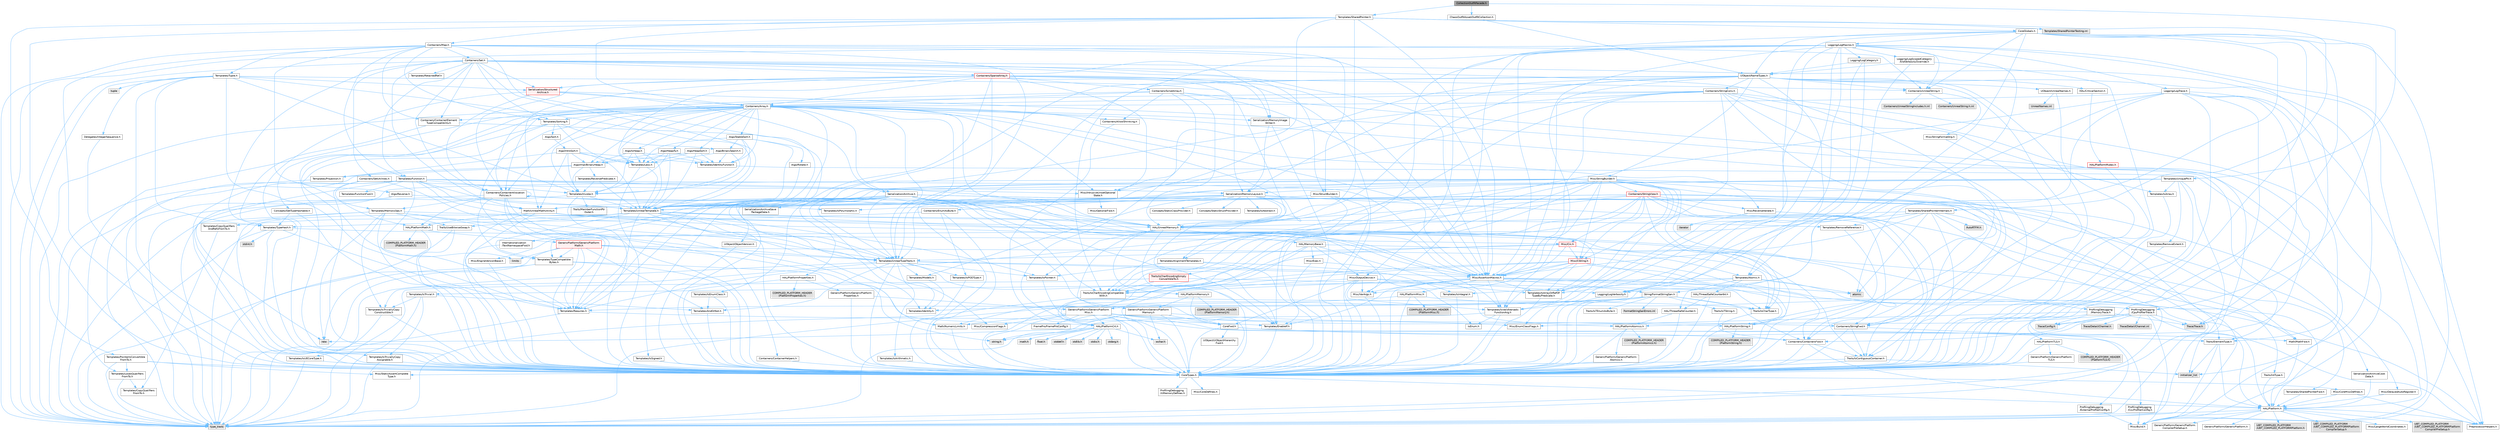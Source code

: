 digraph "CollectionOutfitFacade.h"
{
 // INTERACTIVE_SVG=YES
 // LATEX_PDF_SIZE
  bgcolor="transparent";
  edge [fontname=Helvetica,fontsize=10,labelfontname=Helvetica,labelfontsize=10];
  node [fontname=Helvetica,fontsize=10,shape=box,height=0.2,width=0.4];
  Node1 [id="Node000001",label="CollectionOutfitFacade.h",height=0.2,width=0.4,color="gray40", fillcolor="grey60", style="filled", fontcolor="black",tooltip=" "];
  Node1 -> Node2 [id="edge1_Node000001_Node000002",color="steelblue1",style="solid",tooltip=" "];
  Node2 [id="Node000002",label="Templates/SharedPointer.h",height=0.2,width=0.4,color="grey40", fillcolor="white", style="filled",URL="$d2/d17/SharedPointer_8h.html",tooltip=" "];
  Node2 -> Node3 [id="edge2_Node000002_Node000003",color="steelblue1",style="solid",tooltip=" "];
  Node3 [id="Node000003",label="CoreTypes.h",height=0.2,width=0.4,color="grey40", fillcolor="white", style="filled",URL="$dc/dec/CoreTypes_8h.html",tooltip=" "];
  Node3 -> Node4 [id="edge3_Node000003_Node000004",color="steelblue1",style="solid",tooltip=" "];
  Node4 [id="Node000004",label="HAL/Platform.h",height=0.2,width=0.4,color="grey40", fillcolor="white", style="filled",URL="$d9/dd0/Platform_8h.html",tooltip=" "];
  Node4 -> Node5 [id="edge4_Node000004_Node000005",color="steelblue1",style="solid",tooltip=" "];
  Node5 [id="Node000005",label="Misc/Build.h",height=0.2,width=0.4,color="grey40", fillcolor="white", style="filled",URL="$d3/dbb/Build_8h.html",tooltip=" "];
  Node4 -> Node6 [id="edge5_Node000004_Node000006",color="steelblue1",style="solid",tooltip=" "];
  Node6 [id="Node000006",label="Misc/LargeWorldCoordinates.h",height=0.2,width=0.4,color="grey40", fillcolor="white", style="filled",URL="$d2/dcb/LargeWorldCoordinates_8h.html",tooltip=" "];
  Node4 -> Node7 [id="edge6_Node000004_Node000007",color="steelblue1",style="solid",tooltip=" "];
  Node7 [id="Node000007",label="type_traits",height=0.2,width=0.4,color="grey60", fillcolor="#E0E0E0", style="filled",tooltip=" "];
  Node4 -> Node8 [id="edge7_Node000004_Node000008",color="steelblue1",style="solid",tooltip=" "];
  Node8 [id="Node000008",label="PreprocessorHelpers.h",height=0.2,width=0.4,color="grey40", fillcolor="white", style="filled",URL="$db/ddb/PreprocessorHelpers_8h.html",tooltip=" "];
  Node4 -> Node9 [id="edge8_Node000004_Node000009",color="steelblue1",style="solid",tooltip=" "];
  Node9 [id="Node000009",label="UBT_COMPILED_PLATFORM\l/UBT_COMPILED_PLATFORMPlatform\lCompilerPreSetup.h",height=0.2,width=0.4,color="grey60", fillcolor="#E0E0E0", style="filled",tooltip=" "];
  Node4 -> Node10 [id="edge9_Node000004_Node000010",color="steelblue1",style="solid",tooltip=" "];
  Node10 [id="Node000010",label="GenericPlatform/GenericPlatform\lCompilerPreSetup.h",height=0.2,width=0.4,color="grey40", fillcolor="white", style="filled",URL="$d9/dc8/GenericPlatformCompilerPreSetup_8h.html",tooltip=" "];
  Node4 -> Node11 [id="edge10_Node000004_Node000011",color="steelblue1",style="solid",tooltip=" "];
  Node11 [id="Node000011",label="GenericPlatform/GenericPlatform.h",height=0.2,width=0.4,color="grey40", fillcolor="white", style="filled",URL="$d6/d84/GenericPlatform_8h.html",tooltip=" "];
  Node4 -> Node12 [id="edge11_Node000004_Node000012",color="steelblue1",style="solid",tooltip=" "];
  Node12 [id="Node000012",label="UBT_COMPILED_PLATFORM\l/UBT_COMPILED_PLATFORMPlatform.h",height=0.2,width=0.4,color="grey60", fillcolor="#E0E0E0", style="filled",tooltip=" "];
  Node4 -> Node13 [id="edge12_Node000004_Node000013",color="steelblue1",style="solid",tooltip=" "];
  Node13 [id="Node000013",label="UBT_COMPILED_PLATFORM\l/UBT_COMPILED_PLATFORMPlatform\lCompilerSetup.h",height=0.2,width=0.4,color="grey60", fillcolor="#E0E0E0", style="filled",tooltip=" "];
  Node3 -> Node14 [id="edge13_Node000003_Node000014",color="steelblue1",style="solid",tooltip=" "];
  Node14 [id="Node000014",label="ProfilingDebugging\l/UMemoryDefines.h",height=0.2,width=0.4,color="grey40", fillcolor="white", style="filled",URL="$d2/da2/UMemoryDefines_8h.html",tooltip=" "];
  Node3 -> Node15 [id="edge14_Node000003_Node000015",color="steelblue1",style="solid",tooltip=" "];
  Node15 [id="Node000015",label="Misc/CoreMiscDefines.h",height=0.2,width=0.4,color="grey40", fillcolor="white", style="filled",URL="$da/d38/CoreMiscDefines_8h.html",tooltip=" "];
  Node15 -> Node4 [id="edge15_Node000015_Node000004",color="steelblue1",style="solid",tooltip=" "];
  Node15 -> Node8 [id="edge16_Node000015_Node000008",color="steelblue1",style="solid",tooltip=" "];
  Node3 -> Node16 [id="edge17_Node000003_Node000016",color="steelblue1",style="solid",tooltip=" "];
  Node16 [id="Node000016",label="Misc/CoreDefines.h",height=0.2,width=0.4,color="grey40", fillcolor="white", style="filled",URL="$d3/dd2/CoreDefines_8h.html",tooltip=" "];
  Node2 -> Node17 [id="edge18_Node000002_Node000017",color="steelblue1",style="solid",tooltip=" "];
  Node17 [id="Node000017",label="Misc/IntrusiveUnsetOptional\lState.h",height=0.2,width=0.4,color="grey40", fillcolor="white", style="filled",URL="$d2/d0a/IntrusiveUnsetOptionalState_8h.html",tooltip=" "];
  Node17 -> Node18 [id="edge19_Node000017_Node000018",color="steelblue1",style="solid",tooltip=" "];
  Node18 [id="Node000018",label="Misc/OptionalFwd.h",height=0.2,width=0.4,color="grey40", fillcolor="white", style="filled",URL="$dc/d50/OptionalFwd_8h.html",tooltip=" "];
  Node2 -> Node19 [id="edge20_Node000002_Node000019",color="steelblue1",style="solid",tooltip=" "];
  Node19 [id="Node000019",label="Templates/PointerIsConvertible\lFromTo.h",height=0.2,width=0.4,color="grey40", fillcolor="white", style="filled",URL="$d6/d65/PointerIsConvertibleFromTo_8h.html",tooltip=" "];
  Node19 -> Node3 [id="edge21_Node000019_Node000003",color="steelblue1",style="solid",tooltip=" "];
  Node19 -> Node20 [id="edge22_Node000019_Node000020",color="steelblue1",style="solid",tooltip=" "];
  Node20 [id="Node000020",label="Misc/StaticAssertComplete\lType.h",height=0.2,width=0.4,color="grey40", fillcolor="white", style="filled",URL="$d5/d4e/StaticAssertCompleteType_8h.html",tooltip=" "];
  Node19 -> Node21 [id="edge23_Node000019_Node000021",color="steelblue1",style="solid",tooltip=" "];
  Node21 [id="Node000021",label="Templates/LosesQualifiers\lFromTo.h",height=0.2,width=0.4,color="grey40", fillcolor="white", style="filled",URL="$d2/db3/LosesQualifiersFromTo_8h.html",tooltip=" "];
  Node21 -> Node22 [id="edge24_Node000021_Node000022",color="steelblue1",style="solid",tooltip=" "];
  Node22 [id="Node000022",label="Templates/CopyQualifiers\lFromTo.h",height=0.2,width=0.4,color="grey40", fillcolor="white", style="filled",URL="$d5/db4/CopyQualifiersFromTo_8h.html",tooltip=" "];
  Node21 -> Node7 [id="edge25_Node000021_Node000007",color="steelblue1",style="solid",tooltip=" "];
  Node19 -> Node7 [id="edge26_Node000019_Node000007",color="steelblue1",style="solid",tooltip=" "];
  Node2 -> Node23 [id="edge27_Node000002_Node000023",color="steelblue1",style="solid",tooltip=" "];
  Node23 [id="Node000023",label="Misc/AssertionMacros.h",height=0.2,width=0.4,color="grey40", fillcolor="white", style="filled",URL="$d0/dfa/AssertionMacros_8h.html",tooltip=" "];
  Node23 -> Node3 [id="edge28_Node000023_Node000003",color="steelblue1",style="solid",tooltip=" "];
  Node23 -> Node4 [id="edge29_Node000023_Node000004",color="steelblue1",style="solid",tooltip=" "];
  Node23 -> Node24 [id="edge30_Node000023_Node000024",color="steelblue1",style="solid",tooltip=" "];
  Node24 [id="Node000024",label="HAL/PlatformMisc.h",height=0.2,width=0.4,color="grey40", fillcolor="white", style="filled",URL="$d0/df5/PlatformMisc_8h.html",tooltip=" "];
  Node24 -> Node3 [id="edge31_Node000024_Node000003",color="steelblue1",style="solid",tooltip=" "];
  Node24 -> Node25 [id="edge32_Node000024_Node000025",color="steelblue1",style="solid",tooltip=" "];
  Node25 [id="Node000025",label="GenericPlatform/GenericPlatform\lMisc.h",height=0.2,width=0.4,color="grey40", fillcolor="white", style="filled",URL="$db/d9a/GenericPlatformMisc_8h.html",tooltip=" "];
  Node25 -> Node26 [id="edge33_Node000025_Node000026",color="steelblue1",style="solid",tooltip=" "];
  Node26 [id="Node000026",label="Containers/StringFwd.h",height=0.2,width=0.4,color="grey40", fillcolor="white", style="filled",URL="$df/d37/StringFwd_8h.html",tooltip=" "];
  Node26 -> Node3 [id="edge34_Node000026_Node000003",color="steelblue1",style="solid",tooltip=" "];
  Node26 -> Node27 [id="edge35_Node000026_Node000027",color="steelblue1",style="solid",tooltip=" "];
  Node27 [id="Node000027",label="Traits/ElementType.h",height=0.2,width=0.4,color="grey40", fillcolor="white", style="filled",URL="$d5/d4f/ElementType_8h.html",tooltip=" "];
  Node27 -> Node4 [id="edge36_Node000027_Node000004",color="steelblue1",style="solid",tooltip=" "];
  Node27 -> Node28 [id="edge37_Node000027_Node000028",color="steelblue1",style="solid",tooltip=" "];
  Node28 [id="Node000028",label="initializer_list",height=0.2,width=0.4,color="grey60", fillcolor="#E0E0E0", style="filled",tooltip=" "];
  Node27 -> Node7 [id="edge38_Node000027_Node000007",color="steelblue1",style="solid",tooltip=" "];
  Node26 -> Node29 [id="edge39_Node000026_Node000029",color="steelblue1",style="solid",tooltip=" "];
  Node29 [id="Node000029",label="Traits/IsContiguousContainer.h",height=0.2,width=0.4,color="grey40", fillcolor="white", style="filled",URL="$d5/d3c/IsContiguousContainer_8h.html",tooltip=" "];
  Node29 -> Node3 [id="edge40_Node000029_Node000003",color="steelblue1",style="solid",tooltip=" "];
  Node29 -> Node20 [id="edge41_Node000029_Node000020",color="steelblue1",style="solid",tooltip=" "];
  Node29 -> Node28 [id="edge42_Node000029_Node000028",color="steelblue1",style="solid",tooltip=" "];
  Node25 -> Node30 [id="edge43_Node000025_Node000030",color="steelblue1",style="solid",tooltip=" "];
  Node30 [id="Node000030",label="CoreFwd.h",height=0.2,width=0.4,color="grey40", fillcolor="white", style="filled",URL="$d1/d1e/CoreFwd_8h.html",tooltip=" "];
  Node30 -> Node3 [id="edge44_Node000030_Node000003",color="steelblue1",style="solid",tooltip=" "];
  Node30 -> Node31 [id="edge45_Node000030_Node000031",color="steelblue1",style="solid",tooltip=" "];
  Node31 [id="Node000031",label="Containers/ContainersFwd.h",height=0.2,width=0.4,color="grey40", fillcolor="white", style="filled",URL="$d4/d0a/ContainersFwd_8h.html",tooltip=" "];
  Node31 -> Node4 [id="edge46_Node000031_Node000004",color="steelblue1",style="solid",tooltip=" "];
  Node31 -> Node3 [id="edge47_Node000031_Node000003",color="steelblue1",style="solid",tooltip=" "];
  Node31 -> Node29 [id="edge48_Node000031_Node000029",color="steelblue1",style="solid",tooltip=" "];
  Node30 -> Node32 [id="edge49_Node000030_Node000032",color="steelblue1",style="solid",tooltip=" "];
  Node32 [id="Node000032",label="Math/MathFwd.h",height=0.2,width=0.4,color="grey40", fillcolor="white", style="filled",URL="$d2/d10/MathFwd_8h.html",tooltip=" "];
  Node32 -> Node4 [id="edge50_Node000032_Node000004",color="steelblue1",style="solid",tooltip=" "];
  Node30 -> Node33 [id="edge51_Node000030_Node000033",color="steelblue1",style="solid",tooltip=" "];
  Node33 [id="Node000033",label="UObject/UObjectHierarchy\lFwd.h",height=0.2,width=0.4,color="grey40", fillcolor="white", style="filled",URL="$d3/d13/UObjectHierarchyFwd_8h.html",tooltip=" "];
  Node25 -> Node3 [id="edge52_Node000025_Node000003",color="steelblue1",style="solid",tooltip=" "];
  Node25 -> Node34 [id="edge53_Node000025_Node000034",color="steelblue1",style="solid",tooltip=" "];
  Node34 [id="Node000034",label="FramePro/FrameProConfig.h",height=0.2,width=0.4,color="grey40", fillcolor="white", style="filled",URL="$d7/d90/FrameProConfig_8h.html",tooltip=" "];
  Node25 -> Node35 [id="edge54_Node000025_Node000035",color="steelblue1",style="solid",tooltip=" "];
  Node35 [id="Node000035",label="HAL/PlatformCrt.h",height=0.2,width=0.4,color="grey40", fillcolor="white", style="filled",URL="$d8/d75/PlatformCrt_8h.html",tooltip=" "];
  Node35 -> Node36 [id="edge55_Node000035_Node000036",color="steelblue1",style="solid",tooltip=" "];
  Node36 [id="Node000036",label="new",height=0.2,width=0.4,color="grey60", fillcolor="#E0E0E0", style="filled",tooltip=" "];
  Node35 -> Node37 [id="edge56_Node000035_Node000037",color="steelblue1",style="solid",tooltip=" "];
  Node37 [id="Node000037",label="wchar.h",height=0.2,width=0.4,color="grey60", fillcolor="#E0E0E0", style="filled",tooltip=" "];
  Node35 -> Node38 [id="edge57_Node000035_Node000038",color="steelblue1",style="solid",tooltip=" "];
  Node38 [id="Node000038",label="stddef.h",height=0.2,width=0.4,color="grey60", fillcolor="#E0E0E0", style="filled",tooltip=" "];
  Node35 -> Node39 [id="edge58_Node000035_Node000039",color="steelblue1",style="solid",tooltip=" "];
  Node39 [id="Node000039",label="stdlib.h",height=0.2,width=0.4,color="grey60", fillcolor="#E0E0E0", style="filled",tooltip=" "];
  Node35 -> Node40 [id="edge59_Node000035_Node000040",color="steelblue1",style="solid",tooltip=" "];
  Node40 [id="Node000040",label="stdio.h",height=0.2,width=0.4,color="grey60", fillcolor="#E0E0E0", style="filled",tooltip=" "];
  Node35 -> Node41 [id="edge60_Node000035_Node000041",color="steelblue1",style="solid",tooltip=" "];
  Node41 [id="Node000041",label="stdarg.h",height=0.2,width=0.4,color="grey60", fillcolor="#E0E0E0", style="filled",tooltip=" "];
  Node35 -> Node42 [id="edge61_Node000035_Node000042",color="steelblue1",style="solid",tooltip=" "];
  Node42 [id="Node000042",label="math.h",height=0.2,width=0.4,color="grey60", fillcolor="#E0E0E0", style="filled",tooltip=" "];
  Node35 -> Node43 [id="edge62_Node000035_Node000043",color="steelblue1",style="solid",tooltip=" "];
  Node43 [id="Node000043",label="float.h",height=0.2,width=0.4,color="grey60", fillcolor="#E0E0E0", style="filled",tooltip=" "];
  Node35 -> Node44 [id="edge63_Node000035_Node000044",color="steelblue1",style="solid",tooltip=" "];
  Node44 [id="Node000044",label="string.h",height=0.2,width=0.4,color="grey60", fillcolor="#E0E0E0", style="filled",tooltip=" "];
  Node25 -> Node45 [id="edge64_Node000025_Node000045",color="steelblue1",style="solid",tooltip=" "];
  Node45 [id="Node000045",label="Math/NumericLimits.h",height=0.2,width=0.4,color="grey40", fillcolor="white", style="filled",URL="$df/d1b/NumericLimits_8h.html",tooltip=" "];
  Node45 -> Node3 [id="edge65_Node000045_Node000003",color="steelblue1",style="solid",tooltip=" "];
  Node25 -> Node46 [id="edge66_Node000025_Node000046",color="steelblue1",style="solid",tooltip=" "];
  Node46 [id="Node000046",label="Misc/CompressionFlags.h",height=0.2,width=0.4,color="grey40", fillcolor="white", style="filled",URL="$d9/d76/CompressionFlags_8h.html",tooltip=" "];
  Node25 -> Node47 [id="edge67_Node000025_Node000047",color="steelblue1",style="solid",tooltip=" "];
  Node47 [id="Node000047",label="Misc/EnumClassFlags.h",height=0.2,width=0.4,color="grey40", fillcolor="white", style="filled",URL="$d8/de7/EnumClassFlags_8h.html",tooltip=" "];
  Node25 -> Node48 [id="edge68_Node000025_Node000048",color="steelblue1",style="solid",tooltip=" "];
  Node48 [id="Node000048",label="ProfilingDebugging\l/CsvProfilerConfig.h",height=0.2,width=0.4,color="grey40", fillcolor="white", style="filled",URL="$d3/d88/CsvProfilerConfig_8h.html",tooltip=" "];
  Node48 -> Node5 [id="edge69_Node000048_Node000005",color="steelblue1",style="solid",tooltip=" "];
  Node25 -> Node49 [id="edge70_Node000025_Node000049",color="steelblue1",style="solid",tooltip=" "];
  Node49 [id="Node000049",label="ProfilingDebugging\l/ExternalProfilerConfig.h",height=0.2,width=0.4,color="grey40", fillcolor="white", style="filled",URL="$d3/dbb/ExternalProfilerConfig_8h.html",tooltip=" "];
  Node49 -> Node5 [id="edge71_Node000049_Node000005",color="steelblue1",style="solid",tooltip=" "];
  Node24 -> Node50 [id="edge72_Node000024_Node000050",color="steelblue1",style="solid",tooltip=" "];
  Node50 [id="Node000050",label="COMPILED_PLATFORM_HEADER\l(PlatformMisc.h)",height=0.2,width=0.4,color="grey60", fillcolor="#E0E0E0", style="filled",tooltip=" "];
  Node24 -> Node51 [id="edge73_Node000024_Node000051",color="steelblue1",style="solid",tooltip=" "];
  Node51 [id="Node000051",label="ProfilingDebugging\l/CpuProfilerTrace.h",height=0.2,width=0.4,color="grey40", fillcolor="white", style="filled",URL="$da/dcb/CpuProfilerTrace_8h.html",tooltip=" "];
  Node51 -> Node3 [id="edge74_Node000051_Node000003",color="steelblue1",style="solid",tooltip=" "];
  Node51 -> Node31 [id="edge75_Node000051_Node000031",color="steelblue1",style="solid",tooltip=" "];
  Node51 -> Node52 [id="edge76_Node000051_Node000052",color="steelblue1",style="solid",tooltip=" "];
  Node52 [id="Node000052",label="HAL/PlatformAtomics.h",height=0.2,width=0.4,color="grey40", fillcolor="white", style="filled",URL="$d3/d36/PlatformAtomics_8h.html",tooltip=" "];
  Node52 -> Node3 [id="edge77_Node000052_Node000003",color="steelblue1",style="solid",tooltip=" "];
  Node52 -> Node53 [id="edge78_Node000052_Node000053",color="steelblue1",style="solid",tooltip=" "];
  Node53 [id="Node000053",label="GenericPlatform/GenericPlatform\lAtomics.h",height=0.2,width=0.4,color="grey40", fillcolor="white", style="filled",URL="$da/d72/GenericPlatformAtomics_8h.html",tooltip=" "];
  Node53 -> Node3 [id="edge79_Node000053_Node000003",color="steelblue1",style="solid",tooltip=" "];
  Node52 -> Node54 [id="edge80_Node000052_Node000054",color="steelblue1",style="solid",tooltip=" "];
  Node54 [id="Node000054",label="COMPILED_PLATFORM_HEADER\l(PlatformAtomics.h)",height=0.2,width=0.4,color="grey60", fillcolor="#E0E0E0", style="filled",tooltip=" "];
  Node51 -> Node8 [id="edge81_Node000051_Node000008",color="steelblue1",style="solid",tooltip=" "];
  Node51 -> Node5 [id="edge82_Node000051_Node000005",color="steelblue1",style="solid",tooltip=" "];
  Node51 -> Node55 [id="edge83_Node000051_Node000055",color="steelblue1",style="solid",tooltip=" "];
  Node55 [id="Node000055",label="Trace/Config.h",height=0.2,width=0.4,color="grey60", fillcolor="#E0E0E0", style="filled",tooltip=" "];
  Node51 -> Node56 [id="edge84_Node000051_Node000056",color="steelblue1",style="solid",tooltip=" "];
  Node56 [id="Node000056",label="Trace/Detail/Channel.h",height=0.2,width=0.4,color="grey60", fillcolor="#E0E0E0", style="filled",tooltip=" "];
  Node51 -> Node57 [id="edge85_Node000051_Node000057",color="steelblue1",style="solid",tooltip=" "];
  Node57 [id="Node000057",label="Trace/Detail/Channel.inl",height=0.2,width=0.4,color="grey60", fillcolor="#E0E0E0", style="filled",tooltip=" "];
  Node51 -> Node58 [id="edge86_Node000051_Node000058",color="steelblue1",style="solid",tooltip=" "];
  Node58 [id="Node000058",label="Trace/Trace.h",height=0.2,width=0.4,color="grey60", fillcolor="#E0E0E0", style="filled",tooltip=" "];
  Node23 -> Node8 [id="edge87_Node000023_Node000008",color="steelblue1",style="solid",tooltip=" "];
  Node23 -> Node59 [id="edge88_Node000023_Node000059",color="steelblue1",style="solid",tooltip=" "];
  Node59 [id="Node000059",label="Templates/EnableIf.h",height=0.2,width=0.4,color="grey40", fillcolor="white", style="filled",URL="$d7/d60/EnableIf_8h.html",tooltip=" "];
  Node59 -> Node3 [id="edge89_Node000059_Node000003",color="steelblue1",style="solid",tooltip=" "];
  Node23 -> Node60 [id="edge90_Node000023_Node000060",color="steelblue1",style="solid",tooltip=" "];
  Node60 [id="Node000060",label="Templates/IsArrayOrRefOf\lTypeByPredicate.h",height=0.2,width=0.4,color="grey40", fillcolor="white", style="filled",URL="$d6/da1/IsArrayOrRefOfTypeByPredicate_8h.html",tooltip=" "];
  Node60 -> Node3 [id="edge91_Node000060_Node000003",color="steelblue1",style="solid",tooltip=" "];
  Node23 -> Node61 [id="edge92_Node000023_Node000061",color="steelblue1",style="solid",tooltip=" "];
  Node61 [id="Node000061",label="Templates/IsValidVariadic\lFunctionArg.h",height=0.2,width=0.4,color="grey40", fillcolor="white", style="filled",URL="$d0/dc8/IsValidVariadicFunctionArg_8h.html",tooltip=" "];
  Node61 -> Node3 [id="edge93_Node000061_Node000003",color="steelblue1",style="solid",tooltip=" "];
  Node61 -> Node62 [id="edge94_Node000061_Node000062",color="steelblue1",style="solid",tooltip=" "];
  Node62 [id="Node000062",label="IsEnum.h",height=0.2,width=0.4,color="grey40", fillcolor="white", style="filled",URL="$d4/de5/IsEnum_8h.html",tooltip=" "];
  Node61 -> Node7 [id="edge95_Node000061_Node000007",color="steelblue1",style="solid",tooltip=" "];
  Node23 -> Node63 [id="edge96_Node000023_Node000063",color="steelblue1",style="solid",tooltip=" "];
  Node63 [id="Node000063",label="Traits/IsCharEncodingCompatible\lWith.h",height=0.2,width=0.4,color="grey40", fillcolor="white", style="filled",URL="$df/dd1/IsCharEncodingCompatibleWith_8h.html",tooltip=" "];
  Node63 -> Node7 [id="edge97_Node000063_Node000007",color="steelblue1",style="solid",tooltip=" "];
  Node63 -> Node64 [id="edge98_Node000063_Node000064",color="steelblue1",style="solid",tooltip=" "];
  Node64 [id="Node000064",label="Traits/IsCharType.h",height=0.2,width=0.4,color="grey40", fillcolor="white", style="filled",URL="$db/d51/IsCharType_8h.html",tooltip=" "];
  Node64 -> Node3 [id="edge99_Node000064_Node000003",color="steelblue1",style="solid",tooltip=" "];
  Node23 -> Node65 [id="edge100_Node000023_Node000065",color="steelblue1",style="solid",tooltip=" "];
  Node65 [id="Node000065",label="Misc/VarArgs.h",height=0.2,width=0.4,color="grey40", fillcolor="white", style="filled",URL="$d5/d6f/VarArgs_8h.html",tooltip=" "];
  Node65 -> Node3 [id="edge101_Node000065_Node000003",color="steelblue1",style="solid",tooltip=" "];
  Node23 -> Node66 [id="edge102_Node000023_Node000066",color="steelblue1",style="solid",tooltip=" "];
  Node66 [id="Node000066",label="String/FormatStringSan.h",height=0.2,width=0.4,color="grey40", fillcolor="white", style="filled",URL="$d3/d8b/FormatStringSan_8h.html",tooltip=" "];
  Node66 -> Node7 [id="edge103_Node000066_Node000007",color="steelblue1",style="solid",tooltip=" "];
  Node66 -> Node3 [id="edge104_Node000066_Node000003",color="steelblue1",style="solid",tooltip=" "];
  Node66 -> Node67 [id="edge105_Node000066_Node000067",color="steelblue1",style="solid",tooltip=" "];
  Node67 [id="Node000067",label="Templates/Requires.h",height=0.2,width=0.4,color="grey40", fillcolor="white", style="filled",URL="$dc/d96/Requires_8h.html",tooltip=" "];
  Node67 -> Node59 [id="edge106_Node000067_Node000059",color="steelblue1",style="solid",tooltip=" "];
  Node67 -> Node7 [id="edge107_Node000067_Node000007",color="steelblue1",style="solid",tooltip=" "];
  Node66 -> Node68 [id="edge108_Node000066_Node000068",color="steelblue1",style="solid",tooltip=" "];
  Node68 [id="Node000068",label="Templates/Identity.h",height=0.2,width=0.4,color="grey40", fillcolor="white", style="filled",URL="$d0/dd5/Identity_8h.html",tooltip=" "];
  Node66 -> Node61 [id="edge109_Node000066_Node000061",color="steelblue1",style="solid",tooltip=" "];
  Node66 -> Node64 [id="edge110_Node000066_Node000064",color="steelblue1",style="solid",tooltip=" "];
  Node66 -> Node69 [id="edge111_Node000066_Node000069",color="steelblue1",style="solid",tooltip=" "];
  Node69 [id="Node000069",label="Traits/IsTEnumAsByte.h",height=0.2,width=0.4,color="grey40", fillcolor="white", style="filled",URL="$d1/de6/IsTEnumAsByte_8h.html",tooltip=" "];
  Node66 -> Node70 [id="edge112_Node000066_Node000070",color="steelblue1",style="solid",tooltip=" "];
  Node70 [id="Node000070",label="Traits/IsTString.h",height=0.2,width=0.4,color="grey40", fillcolor="white", style="filled",URL="$d0/df8/IsTString_8h.html",tooltip=" "];
  Node70 -> Node31 [id="edge113_Node000070_Node000031",color="steelblue1",style="solid",tooltip=" "];
  Node66 -> Node31 [id="edge114_Node000066_Node000031",color="steelblue1",style="solid",tooltip=" "];
  Node66 -> Node71 [id="edge115_Node000066_Node000071",color="steelblue1",style="solid",tooltip=" "];
  Node71 [id="Node000071",label="FormatStringSanErrors.inl",height=0.2,width=0.4,color="grey60", fillcolor="#E0E0E0", style="filled",tooltip=" "];
  Node23 -> Node72 [id="edge116_Node000023_Node000072",color="steelblue1",style="solid",tooltip=" "];
  Node72 [id="Node000072",label="atomic",height=0.2,width=0.4,color="grey60", fillcolor="#E0E0E0", style="filled",tooltip=" "];
  Node2 -> Node73 [id="edge117_Node000002_Node000073",color="steelblue1",style="solid",tooltip=" "];
  Node73 [id="Node000073",label="HAL/UnrealMemory.h",height=0.2,width=0.4,color="grey40", fillcolor="white", style="filled",URL="$d9/d96/UnrealMemory_8h.html",tooltip=" "];
  Node73 -> Node3 [id="edge118_Node000073_Node000003",color="steelblue1",style="solid",tooltip=" "];
  Node73 -> Node74 [id="edge119_Node000073_Node000074",color="steelblue1",style="solid",tooltip=" "];
  Node74 [id="Node000074",label="GenericPlatform/GenericPlatform\lMemory.h",height=0.2,width=0.4,color="grey40", fillcolor="white", style="filled",URL="$dd/d22/GenericPlatformMemory_8h.html",tooltip=" "];
  Node74 -> Node30 [id="edge120_Node000074_Node000030",color="steelblue1",style="solid",tooltip=" "];
  Node74 -> Node3 [id="edge121_Node000074_Node000003",color="steelblue1",style="solid",tooltip=" "];
  Node74 -> Node75 [id="edge122_Node000074_Node000075",color="steelblue1",style="solid",tooltip=" "];
  Node75 [id="Node000075",label="HAL/PlatformString.h",height=0.2,width=0.4,color="grey40", fillcolor="white", style="filled",URL="$db/db5/PlatformString_8h.html",tooltip=" "];
  Node75 -> Node3 [id="edge123_Node000075_Node000003",color="steelblue1",style="solid",tooltip=" "];
  Node75 -> Node76 [id="edge124_Node000075_Node000076",color="steelblue1",style="solid",tooltip=" "];
  Node76 [id="Node000076",label="COMPILED_PLATFORM_HEADER\l(PlatformString.h)",height=0.2,width=0.4,color="grey60", fillcolor="#E0E0E0", style="filled",tooltip=" "];
  Node74 -> Node44 [id="edge125_Node000074_Node000044",color="steelblue1",style="solid",tooltip=" "];
  Node74 -> Node37 [id="edge126_Node000074_Node000037",color="steelblue1",style="solid",tooltip=" "];
  Node73 -> Node77 [id="edge127_Node000073_Node000077",color="steelblue1",style="solid",tooltip=" "];
  Node77 [id="Node000077",label="HAL/MemoryBase.h",height=0.2,width=0.4,color="grey40", fillcolor="white", style="filled",URL="$d6/d9f/MemoryBase_8h.html",tooltip=" "];
  Node77 -> Node3 [id="edge128_Node000077_Node000003",color="steelblue1",style="solid",tooltip=" "];
  Node77 -> Node52 [id="edge129_Node000077_Node000052",color="steelblue1",style="solid",tooltip=" "];
  Node77 -> Node35 [id="edge130_Node000077_Node000035",color="steelblue1",style="solid",tooltip=" "];
  Node77 -> Node78 [id="edge131_Node000077_Node000078",color="steelblue1",style="solid",tooltip=" "];
  Node78 [id="Node000078",label="Misc/Exec.h",height=0.2,width=0.4,color="grey40", fillcolor="white", style="filled",URL="$de/ddb/Exec_8h.html",tooltip=" "];
  Node78 -> Node3 [id="edge132_Node000078_Node000003",color="steelblue1",style="solid",tooltip=" "];
  Node78 -> Node23 [id="edge133_Node000078_Node000023",color="steelblue1",style="solid",tooltip=" "];
  Node77 -> Node79 [id="edge134_Node000077_Node000079",color="steelblue1",style="solid",tooltip=" "];
  Node79 [id="Node000079",label="Misc/OutputDevice.h",height=0.2,width=0.4,color="grey40", fillcolor="white", style="filled",URL="$d7/d32/OutputDevice_8h.html",tooltip=" "];
  Node79 -> Node30 [id="edge135_Node000079_Node000030",color="steelblue1",style="solid",tooltip=" "];
  Node79 -> Node3 [id="edge136_Node000079_Node000003",color="steelblue1",style="solid",tooltip=" "];
  Node79 -> Node80 [id="edge137_Node000079_Node000080",color="steelblue1",style="solid",tooltip=" "];
  Node80 [id="Node000080",label="Logging/LogVerbosity.h",height=0.2,width=0.4,color="grey40", fillcolor="white", style="filled",URL="$d2/d8f/LogVerbosity_8h.html",tooltip=" "];
  Node80 -> Node3 [id="edge138_Node000080_Node000003",color="steelblue1",style="solid",tooltip=" "];
  Node79 -> Node65 [id="edge139_Node000079_Node000065",color="steelblue1",style="solid",tooltip=" "];
  Node79 -> Node60 [id="edge140_Node000079_Node000060",color="steelblue1",style="solid",tooltip=" "];
  Node79 -> Node61 [id="edge141_Node000079_Node000061",color="steelblue1",style="solid",tooltip=" "];
  Node79 -> Node63 [id="edge142_Node000079_Node000063",color="steelblue1",style="solid",tooltip=" "];
  Node77 -> Node81 [id="edge143_Node000077_Node000081",color="steelblue1",style="solid",tooltip=" "];
  Node81 [id="Node000081",label="Templates/Atomic.h",height=0.2,width=0.4,color="grey40", fillcolor="white", style="filled",URL="$d3/d91/Atomic_8h.html",tooltip=" "];
  Node81 -> Node82 [id="edge144_Node000081_Node000082",color="steelblue1",style="solid",tooltip=" "];
  Node82 [id="Node000082",label="HAL/ThreadSafeCounter.h",height=0.2,width=0.4,color="grey40", fillcolor="white", style="filled",URL="$dc/dc9/ThreadSafeCounter_8h.html",tooltip=" "];
  Node82 -> Node3 [id="edge145_Node000082_Node000003",color="steelblue1",style="solid",tooltip=" "];
  Node82 -> Node52 [id="edge146_Node000082_Node000052",color="steelblue1",style="solid",tooltip=" "];
  Node81 -> Node83 [id="edge147_Node000081_Node000083",color="steelblue1",style="solid",tooltip=" "];
  Node83 [id="Node000083",label="HAL/ThreadSafeCounter64.h",height=0.2,width=0.4,color="grey40", fillcolor="white", style="filled",URL="$d0/d12/ThreadSafeCounter64_8h.html",tooltip=" "];
  Node83 -> Node3 [id="edge148_Node000083_Node000003",color="steelblue1",style="solid",tooltip=" "];
  Node83 -> Node82 [id="edge149_Node000083_Node000082",color="steelblue1",style="solid",tooltip=" "];
  Node81 -> Node84 [id="edge150_Node000081_Node000084",color="steelblue1",style="solid",tooltip=" "];
  Node84 [id="Node000084",label="Templates/IsIntegral.h",height=0.2,width=0.4,color="grey40", fillcolor="white", style="filled",URL="$da/d64/IsIntegral_8h.html",tooltip=" "];
  Node84 -> Node3 [id="edge151_Node000084_Node000003",color="steelblue1",style="solid",tooltip=" "];
  Node81 -> Node85 [id="edge152_Node000081_Node000085",color="steelblue1",style="solid",tooltip=" "];
  Node85 [id="Node000085",label="Templates/IsTrivial.h",height=0.2,width=0.4,color="grey40", fillcolor="white", style="filled",URL="$da/d4c/IsTrivial_8h.html",tooltip=" "];
  Node85 -> Node86 [id="edge153_Node000085_Node000086",color="steelblue1",style="solid",tooltip=" "];
  Node86 [id="Node000086",label="Templates/AndOrNot.h",height=0.2,width=0.4,color="grey40", fillcolor="white", style="filled",URL="$db/d0a/AndOrNot_8h.html",tooltip=" "];
  Node86 -> Node3 [id="edge154_Node000086_Node000003",color="steelblue1",style="solid",tooltip=" "];
  Node85 -> Node87 [id="edge155_Node000085_Node000087",color="steelblue1",style="solid",tooltip=" "];
  Node87 [id="Node000087",label="Templates/IsTriviallyCopy\lConstructible.h",height=0.2,width=0.4,color="grey40", fillcolor="white", style="filled",URL="$d3/d78/IsTriviallyCopyConstructible_8h.html",tooltip=" "];
  Node87 -> Node3 [id="edge156_Node000087_Node000003",color="steelblue1",style="solid",tooltip=" "];
  Node87 -> Node7 [id="edge157_Node000087_Node000007",color="steelblue1",style="solid",tooltip=" "];
  Node85 -> Node88 [id="edge158_Node000085_Node000088",color="steelblue1",style="solid",tooltip=" "];
  Node88 [id="Node000088",label="Templates/IsTriviallyCopy\lAssignable.h",height=0.2,width=0.4,color="grey40", fillcolor="white", style="filled",URL="$d2/df2/IsTriviallyCopyAssignable_8h.html",tooltip=" "];
  Node88 -> Node3 [id="edge159_Node000088_Node000003",color="steelblue1",style="solid",tooltip=" "];
  Node88 -> Node7 [id="edge160_Node000088_Node000007",color="steelblue1",style="solid",tooltip=" "];
  Node85 -> Node7 [id="edge161_Node000085_Node000007",color="steelblue1",style="solid",tooltip=" "];
  Node81 -> Node89 [id="edge162_Node000081_Node000089",color="steelblue1",style="solid",tooltip=" "];
  Node89 [id="Node000089",label="Traits/IntType.h",height=0.2,width=0.4,color="grey40", fillcolor="white", style="filled",URL="$d7/deb/IntType_8h.html",tooltip=" "];
  Node89 -> Node4 [id="edge163_Node000089_Node000004",color="steelblue1",style="solid",tooltip=" "];
  Node81 -> Node72 [id="edge164_Node000081_Node000072",color="steelblue1",style="solid",tooltip=" "];
  Node73 -> Node90 [id="edge165_Node000073_Node000090",color="steelblue1",style="solid",tooltip=" "];
  Node90 [id="Node000090",label="HAL/PlatformMemory.h",height=0.2,width=0.4,color="grey40", fillcolor="white", style="filled",URL="$de/d68/PlatformMemory_8h.html",tooltip=" "];
  Node90 -> Node3 [id="edge166_Node000090_Node000003",color="steelblue1",style="solid",tooltip=" "];
  Node90 -> Node74 [id="edge167_Node000090_Node000074",color="steelblue1",style="solid",tooltip=" "];
  Node90 -> Node91 [id="edge168_Node000090_Node000091",color="steelblue1",style="solid",tooltip=" "];
  Node91 [id="Node000091",label="COMPILED_PLATFORM_HEADER\l(PlatformMemory.h)",height=0.2,width=0.4,color="grey60", fillcolor="#E0E0E0", style="filled",tooltip=" "];
  Node73 -> Node92 [id="edge169_Node000073_Node000092",color="steelblue1",style="solid",tooltip=" "];
  Node92 [id="Node000092",label="ProfilingDebugging\l/MemoryTrace.h",height=0.2,width=0.4,color="grey40", fillcolor="white", style="filled",URL="$da/dd7/MemoryTrace_8h.html",tooltip=" "];
  Node92 -> Node4 [id="edge170_Node000092_Node000004",color="steelblue1",style="solid",tooltip=" "];
  Node92 -> Node47 [id="edge171_Node000092_Node000047",color="steelblue1",style="solid",tooltip=" "];
  Node92 -> Node55 [id="edge172_Node000092_Node000055",color="steelblue1",style="solid",tooltip=" "];
  Node92 -> Node58 [id="edge173_Node000092_Node000058",color="steelblue1",style="solid",tooltip=" "];
  Node73 -> Node93 [id="edge174_Node000073_Node000093",color="steelblue1",style="solid",tooltip=" "];
  Node93 [id="Node000093",label="Templates/IsPointer.h",height=0.2,width=0.4,color="grey40", fillcolor="white", style="filled",URL="$d7/d05/IsPointer_8h.html",tooltip=" "];
  Node93 -> Node3 [id="edge175_Node000093_Node000003",color="steelblue1",style="solid",tooltip=" "];
  Node2 -> Node94 [id="edge176_Node000002_Node000094",color="steelblue1",style="solid",tooltip=" "];
  Node94 [id="Node000094",label="Containers/Array.h",height=0.2,width=0.4,color="grey40", fillcolor="white", style="filled",URL="$df/dd0/Array_8h.html",tooltip=" "];
  Node94 -> Node3 [id="edge177_Node000094_Node000003",color="steelblue1",style="solid",tooltip=" "];
  Node94 -> Node23 [id="edge178_Node000094_Node000023",color="steelblue1",style="solid",tooltip=" "];
  Node94 -> Node17 [id="edge179_Node000094_Node000017",color="steelblue1",style="solid",tooltip=" "];
  Node94 -> Node95 [id="edge180_Node000094_Node000095",color="steelblue1",style="solid",tooltip=" "];
  Node95 [id="Node000095",label="Misc/ReverseIterate.h",height=0.2,width=0.4,color="grey40", fillcolor="white", style="filled",URL="$db/de3/ReverseIterate_8h.html",tooltip=" "];
  Node95 -> Node4 [id="edge181_Node000095_Node000004",color="steelblue1",style="solid",tooltip=" "];
  Node95 -> Node96 [id="edge182_Node000095_Node000096",color="steelblue1",style="solid",tooltip=" "];
  Node96 [id="Node000096",label="iterator",height=0.2,width=0.4,color="grey60", fillcolor="#E0E0E0", style="filled",tooltip=" "];
  Node94 -> Node73 [id="edge183_Node000094_Node000073",color="steelblue1",style="solid",tooltip=" "];
  Node94 -> Node97 [id="edge184_Node000094_Node000097",color="steelblue1",style="solid",tooltip=" "];
  Node97 [id="Node000097",label="Templates/UnrealTypeTraits.h",height=0.2,width=0.4,color="grey40", fillcolor="white", style="filled",URL="$d2/d2d/UnrealTypeTraits_8h.html",tooltip=" "];
  Node97 -> Node3 [id="edge185_Node000097_Node000003",color="steelblue1",style="solid",tooltip=" "];
  Node97 -> Node93 [id="edge186_Node000097_Node000093",color="steelblue1",style="solid",tooltip=" "];
  Node97 -> Node23 [id="edge187_Node000097_Node000023",color="steelblue1",style="solid",tooltip=" "];
  Node97 -> Node86 [id="edge188_Node000097_Node000086",color="steelblue1",style="solid",tooltip=" "];
  Node97 -> Node59 [id="edge189_Node000097_Node000059",color="steelblue1",style="solid",tooltip=" "];
  Node97 -> Node98 [id="edge190_Node000097_Node000098",color="steelblue1",style="solid",tooltip=" "];
  Node98 [id="Node000098",label="Templates/IsArithmetic.h",height=0.2,width=0.4,color="grey40", fillcolor="white", style="filled",URL="$d2/d5d/IsArithmetic_8h.html",tooltip=" "];
  Node98 -> Node3 [id="edge191_Node000098_Node000003",color="steelblue1",style="solid",tooltip=" "];
  Node97 -> Node62 [id="edge192_Node000097_Node000062",color="steelblue1",style="solid",tooltip=" "];
  Node97 -> Node99 [id="edge193_Node000097_Node000099",color="steelblue1",style="solid",tooltip=" "];
  Node99 [id="Node000099",label="Templates/Models.h",height=0.2,width=0.4,color="grey40", fillcolor="white", style="filled",URL="$d3/d0c/Models_8h.html",tooltip=" "];
  Node99 -> Node68 [id="edge194_Node000099_Node000068",color="steelblue1",style="solid",tooltip=" "];
  Node97 -> Node100 [id="edge195_Node000097_Node000100",color="steelblue1",style="solid",tooltip=" "];
  Node100 [id="Node000100",label="Templates/IsPODType.h",height=0.2,width=0.4,color="grey40", fillcolor="white", style="filled",URL="$d7/db1/IsPODType_8h.html",tooltip=" "];
  Node100 -> Node3 [id="edge196_Node000100_Node000003",color="steelblue1",style="solid",tooltip=" "];
  Node97 -> Node101 [id="edge197_Node000097_Node000101",color="steelblue1",style="solid",tooltip=" "];
  Node101 [id="Node000101",label="Templates/IsUECoreType.h",height=0.2,width=0.4,color="grey40", fillcolor="white", style="filled",URL="$d1/db8/IsUECoreType_8h.html",tooltip=" "];
  Node101 -> Node3 [id="edge198_Node000101_Node000003",color="steelblue1",style="solid",tooltip=" "];
  Node101 -> Node7 [id="edge199_Node000101_Node000007",color="steelblue1",style="solid",tooltip=" "];
  Node97 -> Node87 [id="edge200_Node000097_Node000087",color="steelblue1",style="solid",tooltip=" "];
  Node94 -> Node102 [id="edge201_Node000094_Node000102",color="steelblue1",style="solid",tooltip=" "];
  Node102 [id="Node000102",label="Templates/UnrealTemplate.h",height=0.2,width=0.4,color="grey40", fillcolor="white", style="filled",URL="$d4/d24/UnrealTemplate_8h.html",tooltip=" "];
  Node102 -> Node3 [id="edge202_Node000102_Node000003",color="steelblue1",style="solid",tooltip=" "];
  Node102 -> Node93 [id="edge203_Node000102_Node000093",color="steelblue1",style="solid",tooltip=" "];
  Node102 -> Node73 [id="edge204_Node000102_Node000073",color="steelblue1",style="solid",tooltip=" "];
  Node102 -> Node103 [id="edge205_Node000102_Node000103",color="steelblue1",style="solid",tooltip=" "];
  Node103 [id="Node000103",label="Templates/CopyQualifiers\lAndRefsFromTo.h",height=0.2,width=0.4,color="grey40", fillcolor="white", style="filled",URL="$d3/db3/CopyQualifiersAndRefsFromTo_8h.html",tooltip=" "];
  Node103 -> Node22 [id="edge206_Node000103_Node000022",color="steelblue1",style="solid",tooltip=" "];
  Node102 -> Node97 [id="edge207_Node000102_Node000097",color="steelblue1",style="solid",tooltip=" "];
  Node102 -> Node104 [id="edge208_Node000102_Node000104",color="steelblue1",style="solid",tooltip=" "];
  Node104 [id="Node000104",label="Templates/RemoveReference.h",height=0.2,width=0.4,color="grey40", fillcolor="white", style="filled",URL="$da/dbe/RemoveReference_8h.html",tooltip=" "];
  Node104 -> Node3 [id="edge209_Node000104_Node000003",color="steelblue1",style="solid",tooltip=" "];
  Node102 -> Node67 [id="edge210_Node000102_Node000067",color="steelblue1",style="solid",tooltip=" "];
  Node102 -> Node105 [id="edge211_Node000102_Node000105",color="steelblue1",style="solid",tooltip=" "];
  Node105 [id="Node000105",label="Templates/TypeCompatible\lBytes.h",height=0.2,width=0.4,color="grey40", fillcolor="white", style="filled",URL="$df/d0a/TypeCompatibleBytes_8h.html",tooltip=" "];
  Node105 -> Node3 [id="edge212_Node000105_Node000003",color="steelblue1",style="solid",tooltip=" "];
  Node105 -> Node44 [id="edge213_Node000105_Node000044",color="steelblue1",style="solid",tooltip=" "];
  Node105 -> Node36 [id="edge214_Node000105_Node000036",color="steelblue1",style="solid",tooltip=" "];
  Node105 -> Node7 [id="edge215_Node000105_Node000007",color="steelblue1",style="solid",tooltip=" "];
  Node102 -> Node68 [id="edge216_Node000102_Node000068",color="steelblue1",style="solid",tooltip=" "];
  Node102 -> Node29 [id="edge217_Node000102_Node000029",color="steelblue1",style="solid",tooltip=" "];
  Node102 -> Node106 [id="edge218_Node000102_Node000106",color="steelblue1",style="solid",tooltip=" "];
  Node106 [id="Node000106",label="Traits/UseBitwiseSwap.h",height=0.2,width=0.4,color="grey40", fillcolor="white", style="filled",URL="$db/df3/UseBitwiseSwap_8h.html",tooltip=" "];
  Node106 -> Node3 [id="edge219_Node000106_Node000003",color="steelblue1",style="solid",tooltip=" "];
  Node106 -> Node7 [id="edge220_Node000106_Node000007",color="steelblue1",style="solid",tooltip=" "];
  Node102 -> Node7 [id="edge221_Node000102_Node000007",color="steelblue1",style="solid",tooltip=" "];
  Node94 -> Node107 [id="edge222_Node000094_Node000107",color="steelblue1",style="solid",tooltip=" "];
  Node107 [id="Node000107",label="Containers/AllowShrinking.h",height=0.2,width=0.4,color="grey40", fillcolor="white", style="filled",URL="$d7/d1a/AllowShrinking_8h.html",tooltip=" "];
  Node107 -> Node3 [id="edge223_Node000107_Node000003",color="steelblue1",style="solid",tooltip=" "];
  Node94 -> Node108 [id="edge224_Node000094_Node000108",color="steelblue1",style="solid",tooltip=" "];
  Node108 [id="Node000108",label="Containers/ContainerAllocation\lPolicies.h",height=0.2,width=0.4,color="grey40", fillcolor="white", style="filled",URL="$d7/dff/ContainerAllocationPolicies_8h.html",tooltip=" "];
  Node108 -> Node3 [id="edge225_Node000108_Node000003",color="steelblue1",style="solid",tooltip=" "];
  Node108 -> Node109 [id="edge226_Node000108_Node000109",color="steelblue1",style="solid",tooltip=" "];
  Node109 [id="Node000109",label="Containers/ContainerHelpers.h",height=0.2,width=0.4,color="grey40", fillcolor="white", style="filled",URL="$d7/d33/ContainerHelpers_8h.html",tooltip=" "];
  Node109 -> Node3 [id="edge227_Node000109_Node000003",color="steelblue1",style="solid",tooltip=" "];
  Node108 -> Node108 [id="edge228_Node000108_Node000108",color="steelblue1",style="solid",tooltip=" "];
  Node108 -> Node110 [id="edge229_Node000108_Node000110",color="steelblue1",style="solid",tooltip=" "];
  Node110 [id="Node000110",label="HAL/PlatformMath.h",height=0.2,width=0.4,color="grey40", fillcolor="white", style="filled",URL="$dc/d53/PlatformMath_8h.html",tooltip=" "];
  Node110 -> Node3 [id="edge230_Node000110_Node000003",color="steelblue1",style="solid",tooltip=" "];
  Node110 -> Node111 [id="edge231_Node000110_Node000111",color="steelblue1",style="solid",tooltip=" "];
  Node111 [id="Node000111",label="GenericPlatform/GenericPlatform\lMath.h",height=0.2,width=0.4,color="red", fillcolor="#FFF0F0", style="filled",URL="$d5/d79/GenericPlatformMath_8h.html",tooltip=" "];
  Node111 -> Node3 [id="edge232_Node000111_Node000003",color="steelblue1",style="solid",tooltip=" "];
  Node111 -> Node31 [id="edge233_Node000111_Node000031",color="steelblue1",style="solid",tooltip=" "];
  Node111 -> Node35 [id="edge234_Node000111_Node000035",color="steelblue1",style="solid",tooltip=" "];
  Node111 -> Node86 [id="edge235_Node000111_Node000086",color="steelblue1",style="solid",tooltip=" "];
  Node111 -> Node97 [id="edge236_Node000111_Node000097",color="steelblue1",style="solid",tooltip=" "];
  Node111 -> Node67 [id="edge237_Node000111_Node000067",color="steelblue1",style="solid",tooltip=" "];
  Node111 -> Node105 [id="edge238_Node000111_Node000105",color="steelblue1",style="solid",tooltip=" "];
  Node111 -> Node116 [id="edge239_Node000111_Node000116",color="steelblue1",style="solid",tooltip=" "];
  Node116 [id="Node000116",label="limits",height=0.2,width=0.4,color="grey60", fillcolor="#E0E0E0", style="filled",tooltip=" "];
  Node111 -> Node7 [id="edge240_Node000111_Node000007",color="steelblue1",style="solid",tooltip=" "];
  Node110 -> Node117 [id="edge241_Node000110_Node000117",color="steelblue1",style="solid",tooltip=" "];
  Node117 [id="Node000117",label="COMPILED_PLATFORM_HEADER\l(PlatformMath.h)",height=0.2,width=0.4,color="grey60", fillcolor="#E0E0E0", style="filled",tooltip=" "];
  Node108 -> Node73 [id="edge242_Node000108_Node000073",color="steelblue1",style="solid",tooltip=" "];
  Node108 -> Node45 [id="edge243_Node000108_Node000045",color="steelblue1",style="solid",tooltip=" "];
  Node108 -> Node23 [id="edge244_Node000108_Node000023",color="steelblue1",style="solid",tooltip=" "];
  Node108 -> Node118 [id="edge245_Node000108_Node000118",color="steelblue1",style="solid",tooltip=" "];
  Node118 [id="Node000118",label="Templates/IsPolymorphic.h",height=0.2,width=0.4,color="grey40", fillcolor="white", style="filled",URL="$dc/d20/IsPolymorphic_8h.html",tooltip=" "];
  Node108 -> Node119 [id="edge246_Node000108_Node000119",color="steelblue1",style="solid",tooltip=" "];
  Node119 [id="Node000119",label="Templates/MemoryOps.h",height=0.2,width=0.4,color="grey40", fillcolor="white", style="filled",URL="$db/dea/MemoryOps_8h.html",tooltip=" "];
  Node119 -> Node3 [id="edge247_Node000119_Node000003",color="steelblue1",style="solid",tooltip=" "];
  Node119 -> Node73 [id="edge248_Node000119_Node000073",color="steelblue1",style="solid",tooltip=" "];
  Node119 -> Node88 [id="edge249_Node000119_Node000088",color="steelblue1",style="solid",tooltip=" "];
  Node119 -> Node87 [id="edge250_Node000119_Node000087",color="steelblue1",style="solid",tooltip=" "];
  Node119 -> Node67 [id="edge251_Node000119_Node000067",color="steelblue1",style="solid",tooltip=" "];
  Node119 -> Node97 [id="edge252_Node000119_Node000097",color="steelblue1",style="solid",tooltip=" "];
  Node119 -> Node106 [id="edge253_Node000119_Node000106",color="steelblue1",style="solid",tooltip=" "];
  Node119 -> Node36 [id="edge254_Node000119_Node000036",color="steelblue1",style="solid",tooltip=" "];
  Node119 -> Node7 [id="edge255_Node000119_Node000007",color="steelblue1",style="solid",tooltip=" "];
  Node108 -> Node105 [id="edge256_Node000108_Node000105",color="steelblue1",style="solid",tooltip=" "];
  Node108 -> Node7 [id="edge257_Node000108_Node000007",color="steelblue1",style="solid",tooltip=" "];
  Node94 -> Node120 [id="edge258_Node000094_Node000120",color="steelblue1",style="solid",tooltip=" "];
  Node120 [id="Node000120",label="Containers/ContainerElement\lTypeCompatibility.h",height=0.2,width=0.4,color="grey40", fillcolor="white", style="filled",URL="$df/ddf/ContainerElementTypeCompatibility_8h.html",tooltip=" "];
  Node120 -> Node3 [id="edge259_Node000120_Node000003",color="steelblue1",style="solid",tooltip=" "];
  Node120 -> Node97 [id="edge260_Node000120_Node000097",color="steelblue1",style="solid",tooltip=" "];
  Node94 -> Node121 [id="edge261_Node000094_Node000121",color="steelblue1",style="solid",tooltip=" "];
  Node121 [id="Node000121",label="Serialization/Archive.h",height=0.2,width=0.4,color="grey40", fillcolor="white", style="filled",URL="$d7/d3b/Archive_8h.html",tooltip=" "];
  Node121 -> Node30 [id="edge262_Node000121_Node000030",color="steelblue1",style="solid",tooltip=" "];
  Node121 -> Node3 [id="edge263_Node000121_Node000003",color="steelblue1",style="solid",tooltip=" "];
  Node121 -> Node122 [id="edge264_Node000121_Node000122",color="steelblue1",style="solid",tooltip=" "];
  Node122 [id="Node000122",label="HAL/PlatformProperties.h",height=0.2,width=0.4,color="grey40", fillcolor="white", style="filled",URL="$d9/db0/PlatformProperties_8h.html",tooltip=" "];
  Node122 -> Node3 [id="edge265_Node000122_Node000003",color="steelblue1",style="solid",tooltip=" "];
  Node122 -> Node123 [id="edge266_Node000122_Node000123",color="steelblue1",style="solid",tooltip=" "];
  Node123 [id="Node000123",label="GenericPlatform/GenericPlatform\lProperties.h",height=0.2,width=0.4,color="grey40", fillcolor="white", style="filled",URL="$d2/dcd/GenericPlatformProperties_8h.html",tooltip=" "];
  Node123 -> Node3 [id="edge267_Node000123_Node000003",color="steelblue1",style="solid",tooltip=" "];
  Node123 -> Node25 [id="edge268_Node000123_Node000025",color="steelblue1",style="solid",tooltip=" "];
  Node122 -> Node124 [id="edge269_Node000122_Node000124",color="steelblue1",style="solid",tooltip=" "];
  Node124 [id="Node000124",label="COMPILED_PLATFORM_HEADER\l(PlatformProperties.h)",height=0.2,width=0.4,color="grey60", fillcolor="#E0E0E0", style="filled",tooltip=" "];
  Node121 -> Node125 [id="edge270_Node000121_Node000125",color="steelblue1",style="solid",tooltip=" "];
  Node125 [id="Node000125",label="Internationalization\l/TextNamespaceFwd.h",height=0.2,width=0.4,color="grey40", fillcolor="white", style="filled",URL="$d8/d97/TextNamespaceFwd_8h.html",tooltip=" "];
  Node125 -> Node3 [id="edge271_Node000125_Node000003",color="steelblue1",style="solid",tooltip=" "];
  Node121 -> Node32 [id="edge272_Node000121_Node000032",color="steelblue1",style="solid",tooltip=" "];
  Node121 -> Node23 [id="edge273_Node000121_Node000023",color="steelblue1",style="solid",tooltip=" "];
  Node121 -> Node5 [id="edge274_Node000121_Node000005",color="steelblue1",style="solid",tooltip=" "];
  Node121 -> Node46 [id="edge275_Node000121_Node000046",color="steelblue1",style="solid",tooltip=" "];
  Node121 -> Node126 [id="edge276_Node000121_Node000126",color="steelblue1",style="solid",tooltip=" "];
  Node126 [id="Node000126",label="Misc/EngineVersionBase.h",height=0.2,width=0.4,color="grey40", fillcolor="white", style="filled",URL="$d5/d2b/EngineVersionBase_8h.html",tooltip=" "];
  Node126 -> Node3 [id="edge277_Node000126_Node000003",color="steelblue1",style="solid",tooltip=" "];
  Node121 -> Node65 [id="edge278_Node000121_Node000065",color="steelblue1",style="solid",tooltip=" "];
  Node121 -> Node127 [id="edge279_Node000121_Node000127",color="steelblue1",style="solid",tooltip=" "];
  Node127 [id="Node000127",label="Serialization/ArchiveCook\lData.h",height=0.2,width=0.4,color="grey40", fillcolor="white", style="filled",URL="$dc/db6/ArchiveCookData_8h.html",tooltip=" "];
  Node127 -> Node4 [id="edge280_Node000127_Node000004",color="steelblue1",style="solid",tooltip=" "];
  Node121 -> Node128 [id="edge281_Node000121_Node000128",color="steelblue1",style="solid",tooltip=" "];
  Node128 [id="Node000128",label="Serialization/ArchiveSave\lPackageData.h",height=0.2,width=0.4,color="grey40", fillcolor="white", style="filled",URL="$d1/d37/ArchiveSavePackageData_8h.html",tooltip=" "];
  Node121 -> Node59 [id="edge282_Node000121_Node000059",color="steelblue1",style="solid",tooltip=" "];
  Node121 -> Node60 [id="edge283_Node000121_Node000060",color="steelblue1",style="solid",tooltip=" "];
  Node121 -> Node129 [id="edge284_Node000121_Node000129",color="steelblue1",style="solid",tooltip=" "];
  Node129 [id="Node000129",label="Templates/IsEnumClass.h",height=0.2,width=0.4,color="grey40", fillcolor="white", style="filled",URL="$d7/d15/IsEnumClass_8h.html",tooltip=" "];
  Node129 -> Node3 [id="edge285_Node000129_Node000003",color="steelblue1",style="solid",tooltip=" "];
  Node129 -> Node86 [id="edge286_Node000129_Node000086",color="steelblue1",style="solid",tooltip=" "];
  Node121 -> Node115 [id="edge287_Node000121_Node000115",color="steelblue1",style="solid",tooltip=" "];
  Node115 [id="Node000115",label="Templates/IsSigned.h",height=0.2,width=0.4,color="grey40", fillcolor="white", style="filled",URL="$d8/dd8/IsSigned_8h.html",tooltip=" "];
  Node115 -> Node3 [id="edge288_Node000115_Node000003",color="steelblue1",style="solid",tooltip=" "];
  Node121 -> Node61 [id="edge289_Node000121_Node000061",color="steelblue1",style="solid",tooltip=" "];
  Node121 -> Node102 [id="edge290_Node000121_Node000102",color="steelblue1",style="solid",tooltip=" "];
  Node121 -> Node63 [id="edge291_Node000121_Node000063",color="steelblue1",style="solid",tooltip=" "];
  Node121 -> Node130 [id="edge292_Node000121_Node000130",color="steelblue1",style="solid",tooltip=" "];
  Node130 [id="Node000130",label="UObject/ObjectVersion.h",height=0.2,width=0.4,color="grey40", fillcolor="white", style="filled",URL="$da/d63/ObjectVersion_8h.html",tooltip=" "];
  Node130 -> Node3 [id="edge293_Node000130_Node000003",color="steelblue1",style="solid",tooltip=" "];
  Node94 -> Node131 [id="edge294_Node000094_Node000131",color="steelblue1",style="solid",tooltip=" "];
  Node131 [id="Node000131",label="Serialization/MemoryImage\lWriter.h",height=0.2,width=0.4,color="grey40", fillcolor="white", style="filled",URL="$d0/d08/MemoryImageWriter_8h.html",tooltip=" "];
  Node131 -> Node3 [id="edge295_Node000131_Node000003",color="steelblue1",style="solid",tooltip=" "];
  Node131 -> Node132 [id="edge296_Node000131_Node000132",color="steelblue1",style="solid",tooltip=" "];
  Node132 [id="Node000132",label="Serialization/MemoryLayout.h",height=0.2,width=0.4,color="grey40", fillcolor="white", style="filled",URL="$d7/d66/MemoryLayout_8h.html",tooltip=" "];
  Node132 -> Node133 [id="edge297_Node000132_Node000133",color="steelblue1",style="solid",tooltip=" "];
  Node133 [id="Node000133",label="Concepts/StaticClassProvider.h",height=0.2,width=0.4,color="grey40", fillcolor="white", style="filled",URL="$dd/d83/StaticClassProvider_8h.html",tooltip=" "];
  Node132 -> Node134 [id="edge298_Node000132_Node000134",color="steelblue1",style="solid",tooltip=" "];
  Node134 [id="Node000134",label="Concepts/StaticStructProvider.h",height=0.2,width=0.4,color="grey40", fillcolor="white", style="filled",URL="$d5/d77/StaticStructProvider_8h.html",tooltip=" "];
  Node132 -> Node135 [id="edge299_Node000132_Node000135",color="steelblue1",style="solid",tooltip=" "];
  Node135 [id="Node000135",label="Containers/EnumAsByte.h",height=0.2,width=0.4,color="grey40", fillcolor="white", style="filled",URL="$d6/d9a/EnumAsByte_8h.html",tooltip=" "];
  Node135 -> Node3 [id="edge300_Node000135_Node000003",color="steelblue1",style="solid",tooltip=" "];
  Node135 -> Node100 [id="edge301_Node000135_Node000100",color="steelblue1",style="solid",tooltip=" "];
  Node135 -> Node136 [id="edge302_Node000135_Node000136",color="steelblue1",style="solid",tooltip=" "];
  Node136 [id="Node000136",label="Templates/TypeHash.h",height=0.2,width=0.4,color="grey40", fillcolor="white", style="filled",URL="$d1/d62/TypeHash_8h.html",tooltip=" "];
  Node136 -> Node3 [id="edge303_Node000136_Node000003",color="steelblue1",style="solid",tooltip=" "];
  Node136 -> Node67 [id="edge304_Node000136_Node000067",color="steelblue1",style="solid",tooltip=" "];
  Node136 -> Node137 [id="edge305_Node000136_Node000137",color="steelblue1",style="solid",tooltip=" "];
  Node137 [id="Node000137",label="Misc/Crc.h",height=0.2,width=0.4,color="red", fillcolor="#FFF0F0", style="filled",URL="$d4/dd2/Crc_8h.html",tooltip=" "];
  Node137 -> Node3 [id="edge306_Node000137_Node000003",color="steelblue1",style="solid",tooltip=" "];
  Node137 -> Node75 [id="edge307_Node000137_Node000075",color="steelblue1",style="solid",tooltip=" "];
  Node137 -> Node23 [id="edge308_Node000137_Node000023",color="steelblue1",style="solid",tooltip=" "];
  Node137 -> Node138 [id="edge309_Node000137_Node000138",color="steelblue1",style="solid",tooltip=" "];
  Node138 [id="Node000138",label="Misc/CString.h",height=0.2,width=0.4,color="red", fillcolor="#FFF0F0", style="filled",URL="$d2/d49/CString_8h.html",tooltip=" "];
  Node138 -> Node3 [id="edge310_Node000138_Node000003",color="steelblue1",style="solid",tooltip=" "];
  Node138 -> Node35 [id="edge311_Node000138_Node000035",color="steelblue1",style="solid",tooltip=" "];
  Node138 -> Node75 [id="edge312_Node000138_Node000075",color="steelblue1",style="solid",tooltip=" "];
  Node138 -> Node23 [id="edge313_Node000138_Node000023",color="steelblue1",style="solid",tooltip=" "];
  Node138 -> Node65 [id="edge314_Node000138_Node000065",color="steelblue1",style="solid",tooltip=" "];
  Node138 -> Node60 [id="edge315_Node000138_Node000060",color="steelblue1",style="solid",tooltip=" "];
  Node138 -> Node61 [id="edge316_Node000138_Node000061",color="steelblue1",style="solid",tooltip=" "];
  Node138 -> Node63 [id="edge317_Node000138_Node000063",color="steelblue1",style="solid",tooltip=" "];
  Node137 -> Node97 [id="edge318_Node000137_Node000097",color="steelblue1",style="solid",tooltip=" "];
  Node137 -> Node64 [id="edge319_Node000137_Node000064",color="steelblue1",style="solid",tooltip=" "];
  Node136 -> Node142 [id="edge320_Node000136_Node000142",color="steelblue1",style="solid",tooltip=" "];
  Node142 [id="Node000142",label="stdint.h",height=0.2,width=0.4,color="grey60", fillcolor="#E0E0E0", style="filled",tooltip=" "];
  Node136 -> Node7 [id="edge321_Node000136_Node000007",color="steelblue1",style="solid",tooltip=" "];
  Node132 -> Node26 [id="edge322_Node000132_Node000026",color="steelblue1",style="solid",tooltip=" "];
  Node132 -> Node73 [id="edge323_Node000132_Node000073",color="steelblue1",style="solid",tooltip=" "];
  Node132 -> Node143 [id="edge324_Node000132_Node000143",color="steelblue1",style="solid",tooltip=" "];
  Node143 [id="Node000143",label="Misc/DelayedAutoRegister.h",height=0.2,width=0.4,color="grey40", fillcolor="white", style="filled",URL="$d1/dda/DelayedAutoRegister_8h.html",tooltip=" "];
  Node143 -> Node4 [id="edge325_Node000143_Node000004",color="steelblue1",style="solid",tooltip=" "];
  Node132 -> Node59 [id="edge326_Node000132_Node000059",color="steelblue1",style="solid",tooltip=" "];
  Node132 -> Node144 [id="edge327_Node000132_Node000144",color="steelblue1",style="solid",tooltip=" "];
  Node144 [id="Node000144",label="Templates/IsAbstract.h",height=0.2,width=0.4,color="grey40", fillcolor="white", style="filled",URL="$d8/db7/IsAbstract_8h.html",tooltip=" "];
  Node132 -> Node118 [id="edge328_Node000132_Node000118",color="steelblue1",style="solid",tooltip=" "];
  Node132 -> Node99 [id="edge329_Node000132_Node000099",color="steelblue1",style="solid",tooltip=" "];
  Node132 -> Node102 [id="edge330_Node000132_Node000102",color="steelblue1",style="solid",tooltip=" "];
  Node94 -> Node145 [id="edge331_Node000094_Node000145",color="steelblue1",style="solid",tooltip=" "];
  Node145 [id="Node000145",label="Algo/Heapify.h",height=0.2,width=0.4,color="grey40", fillcolor="white", style="filled",URL="$d0/d2a/Heapify_8h.html",tooltip=" "];
  Node145 -> Node146 [id="edge332_Node000145_Node000146",color="steelblue1",style="solid",tooltip=" "];
  Node146 [id="Node000146",label="Algo/Impl/BinaryHeap.h",height=0.2,width=0.4,color="grey40", fillcolor="white", style="filled",URL="$d7/da3/Algo_2Impl_2BinaryHeap_8h.html",tooltip=" "];
  Node146 -> Node147 [id="edge333_Node000146_Node000147",color="steelblue1",style="solid",tooltip=" "];
  Node147 [id="Node000147",label="Templates/Invoke.h",height=0.2,width=0.4,color="grey40", fillcolor="white", style="filled",URL="$d7/deb/Invoke_8h.html",tooltip=" "];
  Node147 -> Node3 [id="edge334_Node000147_Node000003",color="steelblue1",style="solid",tooltip=" "];
  Node147 -> Node148 [id="edge335_Node000147_Node000148",color="steelblue1",style="solid",tooltip=" "];
  Node148 [id="Node000148",label="Traits/MemberFunctionPtr\lOuter.h",height=0.2,width=0.4,color="grey40", fillcolor="white", style="filled",URL="$db/da7/MemberFunctionPtrOuter_8h.html",tooltip=" "];
  Node147 -> Node102 [id="edge336_Node000147_Node000102",color="steelblue1",style="solid",tooltip=" "];
  Node147 -> Node7 [id="edge337_Node000147_Node000007",color="steelblue1",style="solid",tooltip=" "];
  Node146 -> Node149 [id="edge338_Node000146_Node000149",color="steelblue1",style="solid",tooltip=" "];
  Node149 [id="Node000149",label="Templates/Projection.h",height=0.2,width=0.4,color="grey40", fillcolor="white", style="filled",URL="$d7/df0/Projection_8h.html",tooltip=" "];
  Node149 -> Node7 [id="edge339_Node000149_Node000007",color="steelblue1",style="solid",tooltip=" "];
  Node146 -> Node150 [id="edge340_Node000146_Node000150",color="steelblue1",style="solid",tooltip=" "];
  Node150 [id="Node000150",label="Templates/ReversePredicate.h",height=0.2,width=0.4,color="grey40", fillcolor="white", style="filled",URL="$d8/d28/ReversePredicate_8h.html",tooltip=" "];
  Node150 -> Node147 [id="edge341_Node000150_Node000147",color="steelblue1",style="solid",tooltip=" "];
  Node150 -> Node102 [id="edge342_Node000150_Node000102",color="steelblue1",style="solid",tooltip=" "];
  Node146 -> Node7 [id="edge343_Node000146_Node000007",color="steelblue1",style="solid",tooltip=" "];
  Node145 -> Node151 [id="edge344_Node000145_Node000151",color="steelblue1",style="solid",tooltip=" "];
  Node151 [id="Node000151",label="Templates/IdentityFunctor.h",height=0.2,width=0.4,color="grey40", fillcolor="white", style="filled",URL="$d7/d2e/IdentityFunctor_8h.html",tooltip=" "];
  Node151 -> Node4 [id="edge345_Node000151_Node000004",color="steelblue1",style="solid",tooltip=" "];
  Node145 -> Node147 [id="edge346_Node000145_Node000147",color="steelblue1",style="solid",tooltip=" "];
  Node145 -> Node152 [id="edge347_Node000145_Node000152",color="steelblue1",style="solid",tooltip=" "];
  Node152 [id="Node000152",label="Templates/Less.h",height=0.2,width=0.4,color="grey40", fillcolor="white", style="filled",URL="$de/dc8/Less_8h.html",tooltip=" "];
  Node152 -> Node3 [id="edge348_Node000152_Node000003",color="steelblue1",style="solid",tooltip=" "];
  Node152 -> Node102 [id="edge349_Node000152_Node000102",color="steelblue1",style="solid",tooltip=" "];
  Node145 -> Node102 [id="edge350_Node000145_Node000102",color="steelblue1",style="solid",tooltip=" "];
  Node94 -> Node153 [id="edge351_Node000094_Node000153",color="steelblue1",style="solid",tooltip=" "];
  Node153 [id="Node000153",label="Algo/HeapSort.h",height=0.2,width=0.4,color="grey40", fillcolor="white", style="filled",URL="$d3/d92/HeapSort_8h.html",tooltip=" "];
  Node153 -> Node146 [id="edge352_Node000153_Node000146",color="steelblue1",style="solid",tooltip=" "];
  Node153 -> Node151 [id="edge353_Node000153_Node000151",color="steelblue1",style="solid",tooltip=" "];
  Node153 -> Node152 [id="edge354_Node000153_Node000152",color="steelblue1",style="solid",tooltip=" "];
  Node153 -> Node102 [id="edge355_Node000153_Node000102",color="steelblue1",style="solid",tooltip=" "];
  Node94 -> Node154 [id="edge356_Node000094_Node000154",color="steelblue1",style="solid",tooltip=" "];
  Node154 [id="Node000154",label="Algo/IsHeap.h",height=0.2,width=0.4,color="grey40", fillcolor="white", style="filled",URL="$de/d32/IsHeap_8h.html",tooltip=" "];
  Node154 -> Node146 [id="edge357_Node000154_Node000146",color="steelblue1",style="solid",tooltip=" "];
  Node154 -> Node151 [id="edge358_Node000154_Node000151",color="steelblue1",style="solid",tooltip=" "];
  Node154 -> Node147 [id="edge359_Node000154_Node000147",color="steelblue1",style="solid",tooltip=" "];
  Node154 -> Node152 [id="edge360_Node000154_Node000152",color="steelblue1",style="solid",tooltip=" "];
  Node154 -> Node102 [id="edge361_Node000154_Node000102",color="steelblue1",style="solid",tooltip=" "];
  Node94 -> Node146 [id="edge362_Node000094_Node000146",color="steelblue1",style="solid",tooltip=" "];
  Node94 -> Node155 [id="edge363_Node000094_Node000155",color="steelblue1",style="solid",tooltip=" "];
  Node155 [id="Node000155",label="Algo/StableSort.h",height=0.2,width=0.4,color="grey40", fillcolor="white", style="filled",URL="$d7/d3c/StableSort_8h.html",tooltip=" "];
  Node155 -> Node156 [id="edge364_Node000155_Node000156",color="steelblue1",style="solid",tooltip=" "];
  Node156 [id="Node000156",label="Algo/BinarySearch.h",height=0.2,width=0.4,color="grey40", fillcolor="white", style="filled",URL="$db/db4/BinarySearch_8h.html",tooltip=" "];
  Node156 -> Node151 [id="edge365_Node000156_Node000151",color="steelblue1",style="solid",tooltip=" "];
  Node156 -> Node147 [id="edge366_Node000156_Node000147",color="steelblue1",style="solid",tooltip=" "];
  Node156 -> Node152 [id="edge367_Node000156_Node000152",color="steelblue1",style="solid",tooltip=" "];
  Node155 -> Node157 [id="edge368_Node000155_Node000157",color="steelblue1",style="solid",tooltip=" "];
  Node157 [id="Node000157",label="Algo/Rotate.h",height=0.2,width=0.4,color="grey40", fillcolor="white", style="filled",URL="$dd/da7/Rotate_8h.html",tooltip=" "];
  Node157 -> Node102 [id="edge369_Node000157_Node000102",color="steelblue1",style="solid",tooltip=" "];
  Node155 -> Node151 [id="edge370_Node000155_Node000151",color="steelblue1",style="solid",tooltip=" "];
  Node155 -> Node147 [id="edge371_Node000155_Node000147",color="steelblue1",style="solid",tooltip=" "];
  Node155 -> Node152 [id="edge372_Node000155_Node000152",color="steelblue1",style="solid",tooltip=" "];
  Node155 -> Node102 [id="edge373_Node000155_Node000102",color="steelblue1",style="solid",tooltip=" "];
  Node94 -> Node158 [id="edge374_Node000094_Node000158",color="steelblue1",style="solid",tooltip=" "];
  Node158 [id="Node000158",label="Concepts/GetTypeHashable.h",height=0.2,width=0.4,color="grey40", fillcolor="white", style="filled",URL="$d3/da2/GetTypeHashable_8h.html",tooltip=" "];
  Node158 -> Node3 [id="edge375_Node000158_Node000003",color="steelblue1",style="solid",tooltip=" "];
  Node158 -> Node136 [id="edge376_Node000158_Node000136",color="steelblue1",style="solid",tooltip=" "];
  Node94 -> Node151 [id="edge377_Node000094_Node000151",color="steelblue1",style="solid",tooltip=" "];
  Node94 -> Node147 [id="edge378_Node000094_Node000147",color="steelblue1",style="solid",tooltip=" "];
  Node94 -> Node152 [id="edge379_Node000094_Node000152",color="steelblue1",style="solid",tooltip=" "];
  Node94 -> Node21 [id="edge380_Node000094_Node000021",color="steelblue1",style="solid",tooltip=" "];
  Node94 -> Node67 [id="edge381_Node000094_Node000067",color="steelblue1",style="solid",tooltip=" "];
  Node94 -> Node159 [id="edge382_Node000094_Node000159",color="steelblue1",style="solid",tooltip=" "];
  Node159 [id="Node000159",label="Templates/Sorting.h",height=0.2,width=0.4,color="grey40", fillcolor="white", style="filled",URL="$d3/d9e/Sorting_8h.html",tooltip=" "];
  Node159 -> Node3 [id="edge383_Node000159_Node000003",color="steelblue1",style="solid",tooltip=" "];
  Node159 -> Node156 [id="edge384_Node000159_Node000156",color="steelblue1",style="solid",tooltip=" "];
  Node159 -> Node160 [id="edge385_Node000159_Node000160",color="steelblue1",style="solid",tooltip=" "];
  Node160 [id="Node000160",label="Algo/Sort.h",height=0.2,width=0.4,color="grey40", fillcolor="white", style="filled",URL="$d1/d87/Sort_8h.html",tooltip=" "];
  Node160 -> Node161 [id="edge386_Node000160_Node000161",color="steelblue1",style="solid",tooltip=" "];
  Node161 [id="Node000161",label="Algo/IntroSort.h",height=0.2,width=0.4,color="grey40", fillcolor="white", style="filled",URL="$d3/db3/IntroSort_8h.html",tooltip=" "];
  Node161 -> Node146 [id="edge387_Node000161_Node000146",color="steelblue1",style="solid",tooltip=" "];
  Node161 -> Node162 [id="edge388_Node000161_Node000162",color="steelblue1",style="solid",tooltip=" "];
  Node162 [id="Node000162",label="Math/UnrealMathUtility.h",height=0.2,width=0.4,color="grey40", fillcolor="white", style="filled",URL="$db/db8/UnrealMathUtility_8h.html",tooltip=" "];
  Node162 -> Node3 [id="edge389_Node000162_Node000003",color="steelblue1",style="solid",tooltip=" "];
  Node162 -> Node23 [id="edge390_Node000162_Node000023",color="steelblue1",style="solid",tooltip=" "];
  Node162 -> Node110 [id="edge391_Node000162_Node000110",color="steelblue1",style="solid",tooltip=" "];
  Node162 -> Node32 [id="edge392_Node000162_Node000032",color="steelblue1",style="solid",tooltip=" "];
  Node162 -> Node68 [id="edge393_Node000162_Node000068",color="steelblue1",style="solid",tooltip=" "];
  Node162 -> Node67 [id="edge394_Node000162_Node000067",color="steelblue1",style="solid",tooltip=" "];
  Node161 -> Node151 [id="edge395_Node000161_Node000151",color="steelblue1",style="solid",tooltip=" "];
  Node161 -> Node147 [id="edge396_Node000161_Node000147",color="steelblue1",style="solid",tooltip=" "];
  Node161 -> Node149 [id="edge397_Node000161_Node000149",color="steelblue1",style="solid",tooltip=" "];
  Node161 -> Node152 [id="edge398_Node000161_Node000152",color="steelblue1",style="solid",tooltip=" "];
  Node161 -> Node102 [id="edge399_Node000161_Node000102",color="steelblue1",style="solid",tooltip=" "];
  Node159 -> Node110 [id="edge400_Node000159_Node000110",color="steelblue1",style="solid",tooltip=" "];
  Node159 -> Node152 [id="edge401_Node000159_Node000152",color="steelblue1",style="solid",tooltip=" "];
  Node94 -> Node163 [id="edge402_Node000094_Node000163",color="steelblue1",style="solid",tooltip=" "];
  Node163 [id="Node000163",label="Templates/AlignmentTemplates.h",height=0.2,width=0.4,color="grey40", fillcolor="white", style="filled",URL="$dd/d32/AlignmentTemplates_8h.html",tooltip=" "];
  Node163 -> Node3 [id="edge403_Node000163_Node000003",color="steelblue1",style="solid",tooltip=" "];
  Node163 -> Node84 [id="edge404_Node000163_Node000084",color="steelblue1",style="solid",tooltip=" "];
  Node163 -> Node93 [id="edge405_Node000163_Node000093",color="steelblue1",style="solid",tooltip=" "];
  Node94 -> Node27 [id="edge406_Node000094_Node000027",color="steelblue1",style="solid",tooltip=" "];
  Node94 -> Node116 [id="edge407_Node000094_Node000116",color="steelblue1",style="solid",tooltip=" "];
  Node94 -> Node7 [id="edge408_Node000094_Node000007",color="steelblue1",style="solid",tooltip=" "];
  Node2 -> Node164 [id="edge409_Node000002_Node000164",color="steelblue1",style="solid",tooltip=" "];
  Node164 [id="Node000164",label="Containers/Map.h",height=0.2,width=0.4,color="grey40", fillcolor="white", style="filled",URL="$df/d79/Map_8h.html",tooltip=" "];
  Node164 -> Node3 [id="edge410_Node000164_Node000003",color="steelblue1",style="solid",tooltip=" "];
  Node164 -> Node165 [id="edge411_Node000164_Node000165",color="steelblue1",style="solid",tooltip=" "];
  Node165 [id="Node000165",label="Algo/Reverse.h",height=0.2,width=0.4,color="grey40", fillcolor="white", style="filled",URL="$d5/d93/Reverse_8h.html",tooltip=" "];
  Node165 -> Node3 [id="edge412_Node000165_Node000003",color="steelblue1",style="solid",tooltip=" "];
  Node165 -> Node102 [id="edge413_Node000165_Node000102",color="steelblue1",style="solid",tooltip=" "];
  Node164 -> Node120 [id="edge414_Node000164_Node000120",color="steelblue1",style="solid",tooltip=" "];
  Node164 -> Node166 [id="edge415_Node000164_Node000166",color="steelblue1",style="solid",tooltip=" "];
  Node166 [id="Node000166",label="Containers/Set.h",height=0.2,width=0.4,color="grey40", fillcolor="white", style="filled",URL="$d4/d45/Set_8h.html",tooltip=" "];
  Node166 -> Node108 [id="edge416_Node000166_Node000108",color="steelblue1",style="solid",tooltip=" "];
  Node166 -> Node120 [id="edge417_Node000166_Node000120",color="steelblue1",style="solid",tooltip=" "];
  Node166 -> Node167 [id="edge418_Node000166_Node000167",color="steelblue1",style="solid",tooltip=" "];
  Node167 [id="Node000167",label="Containers/SetUtilities.h",height=0.2,width=0.4,color="grey40", fillcolor="white", style="filled",URL="$dc/de5/SetUtilities_8h.html",tooltip=" "];
  Node167 -> Node3 [id="edge419_Node000167_Node000003",color="steelblue1",style="solid",tooltip=" "];
  Node167 -> Node132 [id="edge420_Node000167_Node000132",color="steelblue1",style="solid",tooltip=" "];
  Node167 -> Node119 [id="edge421_Node000167_Node000119",color="steelblue1",style="solid",tooltip=" "];
  Node167 -> Node97 [id="edge422_Node000167_Node000097",color="steelblue1",style="solid",tooltip=" "];
  Node166 -> Node168 [id="edge423_Node000166_Node000168",color="steelblue1",style="solid",tooltip=" "];
  Node168 [id="Node000168",label="Containers/SparseArray.h",height=0.2,width=0.4,color="red", fillcolor="#FFF0F0", style="filled",URL="$d5/dbf/SparseArray_8h.html",tooltip=" "];
  Node168 -> Node3 [id="edge424_Node000168_Node000003",color="steelblue1",style="solid",tooltip=" "];
  Node168 -> Node23 [id="edge425_Node000168_Node000023",color="steelblue1",style="solid",tooltip=" "];
  Node168 -> Node73 [id="edge426_Node000168_Node000073",color="steelblue1",style="solid",tooltip=" "];
  Node168 -> Node97 [id="edge427_Node000168_Node000097",color="steelblue1",style="solid",tooltip=" "];
  Node168 -> Node102 [id="edge428_Node000168_Node000102",color="steelblue1",style="solid",tooltip=" "];
  Node168 -> Node108 [id="edge429_Node000168_Node000108",color="steelblue1",style="solid",tooltip=" "];
  Node168 -> Node152 [id="edge430_Node000168_Node000152",color="steelblue1",style="solid",tooltip=" "];
  Node168 -> Node94 [id="edge431_Node000168_Node000094",color="steelblue1",style="solid",tooltip=" "];
  Node168 -> Node162 [id="edge432_Node000168_Node000162",color="steelblue1",style="solid",tooltip=" "];
  Node168 -> Node169 [id="edge433_Node000168_Node000169",color="steelblue1",style="solid",tooltip=" "];
  Node169 [id="Node000169",label="Containers/ScriptArray.h",height=0.2,width=0.4,color="grey40", fillcolor="white", style="filled",URL="$dc/daf/ScriptArray_8h.html",tooltip=" "];
  Node169 -> Node3 [id="edge434_Node000169_Node000003",color="steelblue1",style="solid",tooltip=" "];
  Node169 -> Node23 [id="edge435_Node000169_Node000023",color="steelblue1",style="solid",tooltip=" "];
  Node169 -> Node73 [id="edge436_Node000169_Node000073",color="steelblue1",style="solid",tooltip=" "];
  Node169 -> Node107 [id="edge437_Node000169_Node000107",color="steelblue1",style="solid",tooltip=" "];
  Node169 -> Node108 [id="edge438_Node000169_Node000108",color="steelblue1",style="solid",tooltip=" "];
  Node169 -> Node94 [id="edge439_Node000169_Node000094",color="steelblue1",style="solid",tooltip=" "];
  Node169 -> Node28 [id="edge440_Node000169_Node000028",color="steelblue1",style="solid",tooltip=" "];
  Node168 -> Node171 [id="edge441_Node000168_Node000171",color="steelblue1",style="solid",tooltip=" "];
  Node171 [id="Node000171",label="Serialization/Structured\lArchive.h",height=0.2,width=0.4,color="red", fillcolor="#FFF0F0", style="filled",URL="$d9/d1e/StructuredArchive_8h.html",tooltip=" "];
  Node171 -> Node94 [id="edge442_Node000171_Node000094",color="steelblue1",style="solid",tooltip=" "];
  Node171 -> Node108 [id="edge443_Node000171_Node000108",color="steelblue1",style="solid",tooltip=" "];
  Node171 -> Node3 [id="edge444_Node000171_Node000003",color="steelblue1",style="solid",tooltip=" "];
  Node171 -> Node5 [id="edge445_Node000171_Node000005",color="steelblue1",style="solid",tooltip=" "];
  Node171 -> Node121 [id="edge446_Node000171_Node000121",color="steelblue1",style="solid",tooltip=" "];
  Node168 -> Node131 [id="edge447_Node000168_Node000131",color="steelblue1",style="solid",tooltip=" "];
  Node168 -> Node187 [id="edge448_Node000168_Node000187",color="steelblue1",style="solid",tooltip=" "];
  Node187 [id="Node000187",label="Containers/UnrealString.h",height=0.2,width=0.4,color="grey40", fillcolor="white", style="filled",URL="$d5/dba/UnrealString_8h.html",tooltip=" "];
  Node187 -> Node188 [id="edge449_Node000187_Node000188",color="steelblue1",style="solid",tooltip=" "];
  Node188 [id="Node000188",label="Containers/UnrealStringIncludes.h.inl",height=0.2,width=0.4,color="grey60", fillcolor="#E0E0E0", style="filled",tooltip=" "];
  Node187 -> Node189 [id="edge450_Node000187_Node000189",color="steelblue1",style="solid",tooltip=" "];
  Node189 [id="Node000189",label="Containers/UnrealString.h.inl",height=0.2,width=0.4,color="grey60", fillcolor="#E0E0E0", style="filled",tooltip=" "];
  Node187 -> Node190 [id="edge451_Node000187_Node000190",color="steelblue1",style="solid",tooltip=" "];
  Node190 [id="Node000190",label="Misc/StringFormatArg.h",height=0.2,width=0.4,color="grey40", fillcolor="white", style="filled",URL="$d2/d16/StringFormatArg_8h.html",tooltip=" "];
  Node190 -> Node31 [id="edge452_Node000190_Node000031",color="steelblue1",style="solid",tooltip=" "];
  Node168 -> Node17 [id="edge453_Node000168_Node000017",color="steelblue1",style="solid",tooltip=" "];
  Node166 -> Node31 [id="edge454_Node000166_Node000031",color="steelblue1",style="solid",tooltip=" "];
  Node166 -> Node162 [id="edge455_Node000166_Node000162",color="steelblue1",style="solid",tooltip=" "];
  Node166 -> Node23 [id="edge456_Node000166_Node000023",color="steelblue1",style="solid",tooltip=" "];
  Node166 -> Node191 [id="edge457_Node000166_Node000191",color="steelblue1",style="solid",tooltip=" "];
  Node191 [id="Node000191",label="Misc/StructBuilder.h",height=0.2,width=0.4,color="grey40", fillcolor="white", style="filled",URL="$d9/db3/StructBuilder_8h.html",tooltip=" "];
  Node191 -> Node3 [id="edge458_Node000191_Node000003",color="steelblue1",style="solid",tooltip=" "];
  Node191 -> Node162 [id="edge459_Node000191_Node000162",color="steelblue1",style="solid",tooltip=" "];
  Node191 -> Node163 [id="edge460_Node000191_Node000163",color="steelblue1",style="solid",tooltip=" "];
  Node166 -> Node131 [id="edge461_Node000166_Node000131",color="steelblue1",style="solid",tooltip=" "];
  Node166 -> Node171 [id="edge462_Node000166_Node000171",color="steelblue1",style="solid",tooltip=" "];
  Node166 -> Node192 [id="edge463_Node000166_Node000192",color="steelblue1",style="solid",tooltip=" "];
  Node192 [id="Node000192",label="Templates/Function.h",height=0.2,width=0.4,color="grey40", fillcolor="white", style="filled",URL="$df/df5/Function_8h.html",tooltip=" "];
  Node192 -> Node3 [id="edge464_Node000192_Node000003",color="steelblue1",style="solid",tooltip=" "];
  Node192 -> Node23 [id="edge465_Node000192_Node000023",color="steelblue1",style="solid",tooltip=" "];
  Node192 -> Node17 [id="edge466_Node000192_Node000017",color="steelblue1",style="solid",tooltip=" "];
  Node192 -> Node73 [id="edge467_Node000192_Node000073",color="steelblue1",style="solid",tooltip=" "];
  Node192 -> Node193 [id="edge468_Node000192_Node000193",color="steelblue1",style="solid",tooltip=" "];
  Node193 [id="Node000193",label="Templates/FunctionFwd.h",height=0.2,width=0.4,color="grey40", fillcolor="white", style="filled",URL="$d6/d54/FunctionFwd_8h.html",tooltip=" "];
  Node192 -> Node97 [id="edge469_Node000192_Node000097",color="steelblue1",style="solid",tooltip=" "];
  Node192 -> Node147 [id="edge470_Node000192_Node000147",color="steelblue1",style="solid",tooltip=" "];
  Node192 -> Node102 [id="edge471_Node000192_Node000102",color="steelblue1",style="solid",tooltip=" "];
  Node192 -> Node67 [id="edge472_Node000192_Node000067",color="steelblue1",style="solid",tooltip=" "];
  Node192 -> Node162 [id="edge473_Node000192_Node000162",color="steelblue1",style="solid",tooltip=" "];
  Node192 -> Node36 [id="edge474_Node000192_Node000036",color="steelblue1",style="solid",tooltip=" "];
  Node192 -> Node7 [id="edge475_Node000192_Node000007",color="steelblue1",style="solid",tooltip=" "];
  Node166 -> Node194 [id="edge476_Node000166_Node000194",color="steelblue1",style="solid",tooltip=" "];
  Node194 [id="Node000194",label="Templates/RetainedRef.h",height=0.2,width=0.4,color="grey40", fillcolor="white", style="filled",URL="$d1/dac/RetainedRef_8h.html",tooltip=" "];
  Node166 -> Node159 [id="edge477_Node000166_Node000159",color="steelblue1",style="solid",tooltip=" "];
  Node166 -> Node136 [id="edge478_Node000166_Node000136",color="steelblue1",style="solid",tooltip=" "];
  Node166 -> Node102 [id="edge479_Node000166_Node000102",color="steelblue1",style="solid",tooltip=" "];
  Node166 -> Node28 [id="edge480_Node000166_Node000028",color="steelblue1",style="solid",tooltip=" "];
  Node166 -> Node7 [id="edge481_Node000166_Node000007",color="steelblue1",style="solid",tooltip=" "];
  Node164 -> Node187 [id="edge482_Node000164_Node000187",color="steelblue1",style="solid",tooltip=" "];
  Node164 -> Node23 [id="edge483_Node000164_Node000023",color="steelblue1",style="solid",tooltip=" "];
  Node164 -> Node191 [id="edge484_Node000164_Node000191",color="steelblue1",style="solid",tooltip=" "];
  Node164 -> Node192 [id="edge485_Node000164_Node000192",color="steelblue1",style="solid",tooltip=" "];
  Node164 -> Node159 [id="edge486_Node000164_Node000159",color="steelblue1",style="solid",tooltip=" "];
  Node164 -> Node195 [id="edge487_Node000164_Node000195",color="steelblue1",style="solid",tooltip=" "];
  Node195 [id="Node000195",label="Templates/Tuple.h",height=0.2,width=0.4,color="grey40", fillcolor="white", style="filled",URL="$d2/d4f/Tuple_8h.html",tooltip=" "];
  Node195 -> Node3 [id="edge488_Node000195_Node000003",color="steelblue1",style="solid",tooltip=" "];
  Node195 -> Node102 [id="edge489_Node000195_Node000102",color="steelblue1",style="solid",tooltip=" "];
  Node195 -> Node196 [id="edge490_Node000195_Node000196",color="steelblue1",style="solid",tooltip=" "];
  Node196 [id="Node000196",label="Delegates/IntegerSequence.h",height=0.2,width=0.4,color="grey40", fillcolor="white", style="filled",URL="$d2/dcc/IntegerSequence_8h.html",tooltip=" "];
  Node196 -> Node3 [id="edge491_Node000196_Node000003",color="steelblue1",style="solid",tooltip=" "];
  Node195 -> Node147 [id="edge492_Node000195_Node000147",color="steelblue1",style="solid",tooltip=" "];
  Node195 -> Node171 [id="edge493_Node000195_Node000171",color="steelblue1",style="solid",tooltip=" "];
  Node195 -> Node132 [id="edge494_Node000195_Node000132",color="steelblue1",style="solid",tooltip=" "];
  Node195 -> Node67 [id="edge495_Node000195_Node000067",color="steelblue1",style="solid",tooltip=" "];
  Node195 -> Node136 [id="edge496_Node000195_Node000136",color="steelblue1",style="solid",tooltip=" "];
  Node195 -> Node197 [id="edge497_Node000195_Node000197",color="steelblue1",style="solid",tooltip=" "];
  Node197 [id="Node000197",label="tuple",height=0.2,width=0.4,color="grey60", fillcolor="#E0E0E0", style="filled",tooltip=" "];
  Node195 -> Node7 [id="edge498_Node000195_Node000007",color="steelblue1",style="solid",tooltip=" "];
  Node164 -> Node102 [id="edge499_Node000164_Node000102",color="steelblue1",style="solid",tooltip=" "];
  Node164 -> Node97 [id="edge500_Node000164_Node000097",color="steelblue1",style="solid",tooltip=" "];
  Node164 -> Node7 [id="edge501_Node000164_Node000007",color="steelblue1",style="solid",tooltip=" "];
  Node2 -> Node198 [id="edge502_Node000002_Node000198",color="steelblue1",style="solid",tooltip=" "];
  Node198 [id="Node000198",label="CoreGlobals.h",height=0.2,width=0.4,color="grey40", fillcolor="white", style="filled",URL="$d5/d8c/CoreGlobals_8h.html",tooltip=" "];
  Node198 -> Node187 [id="edge503_Node000198_Node000187",color="steelblue1",style="solid",tooltip=" "];
  Node198 -> Node3 [id="edge504_Node000198_Node000003",color="steelblue1",style="solid",tooltip=" "];
  Node198 -> Node199 [id="edge505_Node000198_Node000199",color="steelblue1",style="solid",tooltip=" "];
  Node199 [id="Node000199",label="HAL/PlatformTLS.h",height=0.2,width=0.4,color="grey40", fillcolor="white", style="filled",URL="$d0/def/PlatformTLS_8h.html",tooltip=" "];
  Node199 -> Node3 [id="edge506_Node000199_Node000003",color="steelblue1",style="solid",tooltip=" "];
  Node199 -> Node200 [id="edge507_Node000199_Node000200",color="steelblue1",style="solid",tooltip=" "];
  Node200 [id="Node000200",label="GenericPlatform/GenericPlatform\lTLS.h",height=0.2,width=0.4,color="grey40", fillcolor="white", style="filled",URL="$d3/d3c/GenericPlatformTLS_8h.html",tooltip=" "];
  Node200 -> Node3 [id="edge508_Node000200_Node000003",color="steelblue1",style="solid",tooltip=" "];
  Node199 -> Node201 [id="edge509_Node000199_Node000201",color="steelblue1",style="solid",tooltip=" "];
  Node201 [id="Node000201",label="COMPILED_PLATFORM_HEADER\l(PlatformTLS.h)",height=0.2,width=0.4,color="grey60", fillcolor="#E0E0E0", style="filled",tooltip=" "];
  Node198 -> Node202 [id="edge510_Node000198_Node000202",color="steelblue1",style="solid",tooltip=" "];
  Node202 [id="Node000202",label="Logging/LogMacros.h",height=0.2,width=0.4,color="grey40", fillcolor="white", style="filled",URL="$d0/d16/LogMacros_8h.html",tooltip=" "];
  Node202 -> Node187 [id="edge511_Node000202_Node000187",color="steelblue1",style="solid",tooltip=" "];
  Node202 -> Node3 [id="edge512_Node000202_Node000003",color="steelblue1",style="solid",tooltip=" "];
  Node202 -> Node8 [id="edge513_Node000202_Node000008",color="steelblue1",style="solid",tooltip=" "];
  Node202 -> Node203 [id="edge514_Node000202_Node000203",color="steelblue1",style="solid",tooltip=" "];
  Node203 [id="Node000203",label="Logging/LogCategory.h",height=0.2,width=0.4,color="grey40", fillcolor="white", style="filled",URL="$d9/d36/LogCategory_8h.html",tooltip=" "];
  Node203 -> Node3 [id="edge515_Node000203_Node000003",color="steelblue1",style="solid",tooltip=" "];
  Node203 -> Node80 [id="edge516_Node000203_Node000080",color="steelblue1",style="solid",tooltip=" "];
  Node203 -> Node204 [id="edge517_Node000203_Node000204",color="steelblue1",style="solid",tooltip=" "];
  Node204 [id="Node000204",label="UObject/NameTypes.h",height=0.2,width=0.4,color="grey40", fillcolor="white", style="filled",URL="$d6/d35/NameTypes_8h.html",tooltip=" "];
  Node204 -> Node3 [id="edge518_Node000204_Node000003",color="steelblue1",style="solid",tooltip=" "];
  Node204 -> Node23 [id="edge519_Node000204_Node000023",color="steelblue1",style="solid",tooltip=" "];
  Node204 -> Node73 [id="edge520_Node000204_Node000073",color="steelblue1",style="solid",tooltip=" "];
  Node204 -> Node97 [id="edge521_Node000204_Node000097",color="steelblue1",style="solid",tooltip=" "];
  Node204 -> Node102 [id="edge522_Node000204_Node000102",color="steelblue1",style="solid",tooltip=" "];
  Node204 -> Node187 [id="edge523_Node000204_Node000187",color="steelblue1",style="solid",tooltip=" "];
  Node204 -> Node205 [id="edge524_Node000204_Node000205",color="steelblue1",style="solid",tooltip=" "];
  Node205 [id="Node000205",label="HAL/CriticalSection.h",height=0.2,width=0.4,color="grey40", fillcolor="white", style="filled",URL="$d6/d90/CriticalSection_8h.html",tooltip=" "];
  Node205 -> Node206 [id="edge525_Node000205_Node000206",color="steelblue1",style="solid",tooltip=" "];
  Node206 [id="Node000206",label="HAL/PlatformMutex.h",height=0.2,width=0.4,color="red", fillcolor="#FFF0F0", style="filled",URL="$d9/d0b/PlatformMutex_8h.html",tooltip=" "];
  Node206 -> Node3 [id="edge526_Node000206_Node000003",color="steelblue1",style="solid",tooltip=" "];
  Node204 -> Node208 [id="edge527_Node000204_Node000208",color="steelblue1",style="solid",tooltip=" "];
  Node208 [id="Node000208",label="Containers/StringConv.h",height=0.2,width=0.4,color="grey40", fillcolor="white", style="filled",URL="$d3/ddf/StringConv_8h.html",tooltip=" "];
  Node208 -> Node3 [id="edge528_Node000208_Node000003",color="steelblue1",style="solid",tooltip=" "];
  Node208 -> Node23 [id="edge529_Node000208_Node000023",color="steelblue1",style="solid",tooltip=" "];
  Node208 -> Node108 [id="edge530_Node000208_Node000108",color="steelblue1",style="solid",tooltip=" "];
  Node208 -> Node94 [id="edge531_Node000208_Node000094",color="steelblue1",style="solid",tooltip=" "];
  Node208 -> Node138 [id="edge532_Node000208_Node000138",color="steelblue1",style="solid",tooltip=" "];
  Node208 -> Node184 [id="edge533_Node000208_Node000184",color="steelblue1",style="solid",tooltip=" "];
  Node184 [id="Node000184",label="Templates/IsArray.h",height=0.2,width=0.4,color="grey40", fillcolor="white", style="filled",URL="$d8/d8d/IsArray_8h.html",tooltip=" "];
  Node184 -> Node3 [id="edge534_Node000184_Node000003",color="steelblue1",style="solid",tooltip=" "];
  Node208 -> Node102 [id="edge535_Node000208_Node000102",color="steelblue1",style="solid",tooltip=" "];
  Node208 -> Node97 [id="edge536_Node000208_Node000097",color="steelblue1",style="solid",tooltip=" "];
  Node208 -> Node27 [id="edge537_Node000208_Node000027",color="steelblue1",style="solid",tooltip=" "];
  Node208 -> Node63 [id="edge538_Node000208_Node000063",color="steelblue1",style="solid",tooltip=" "];
  Node208 -> Node29 [id="edge539_Node000208_Node000029",color="steelblue1",style="solid",tooltip=" "];
  Node208 -> Node7 [id="edge540_Node000208_Node000007",color="steelblue1",style="solid",tooltip=" "];
  Node204 -> Node26 [id="edge541_Node000204_Node000026",color="steelblue1",style="solid",tooltip=" "];
  Node204 -> Node209 [id="edge542_Node000204_Node000209",color="steelblue1",style="solid",tooltip=" "];
  Node209 [id="Node000209",label="UObject/UnrealNames.h",height=0.2,width=0.4,color="grey40", fillcolor="white", style="filled",URL="$d8/db1/UnrealNames_8h.html",tooltip=" "];
  Node209 -> Node3 [id="edge543_Node000209_Node000003",color="steelblue1",style="solid",tooltip=" "];
  Node209 -> Node210 [id="edge544_Node000209_Node000210",color="steelblue1",style="solid",tooltip=" "];
  Node210 [id="Node000210",label="UnrealNames.inl",height=0.2,width=0.4,color="grey60", fillcolor="#E0E0E0", style="filled",tooltip=" "];
  Node204 -> Node81 [id="edge545_Node000204_Node000081",color="steelblue1",style="solid",tooltip=" "];
  Node204 -> Node132 [id="edge546_Node000204_Node000132",color="steelblue1",style="solid",tooltip=" "];
  Node204 -> Node17 [id="edge547_Node000204_Node000017",color="steelblue1",style="solid",tooltip=" "];
  Node204 -> Node211 [id="edge548_Node000204_Node000211",color="steelblue1",style="solid",tooltip=" "];
  Node211 [id="Node000211",label="Misc/StringBuilder.h",height=0.2,width=0.4,color="grey40", fillcolor="white", style="filled",URL="$d4/d52/StringBuilder_8h.html",tooltip=" "];
  Node211 -> Node26 [id="edge549_Node000211_Node000026",color="steelblue1",style="solid",tooltip=" "];
  Node211 -> Node212 [id="edge550_Node000211_Node000212",color="steelblue1",style="solid",tooltip=" "];
  Node212 [id="Node000212",label="Containers/StringView.h",height=0.2,width=0.4,color="red", fillcolor="#FFF0F0", style="filled",URL="$dd/dea/StringView_8h.html",tooltip=" "];
  Node212 -> Node3 [id="edge551_Node000212_Node000003",color="steelblue1",style="solid",tooltip=" "];
  Node212 -> Node26 [id="edge552_Node000212_Node000026",color="steelblue1",style="solid",tooltip=" "];
  Node212 -> Node73 [id="edge553_Node000212_Node000073",color="steelblue1",style="solid",tooltip=" "];
  Node212 -> Node45 [id="edge554_Node000212_Node000045",color="steelblue1",style="solid",tooltip=" "];
  Node212 -> Node162 [id="edge555_Node000212_Node000162",color="steelblue1",style="solid",tooltip=" "];
  Node212 -> Node137 [id="edge556_Node000212_Node000137",color="steelblue1",style="solid",tooltip=" "];
  Node212 -> Node138 [id="edge557_Node000212_Node000138",color="steelblue1",style="solid",tooltip=" "];
  Node212 -> Node95 [id="edge558_Node000212_Node000095",color="steelblue1",style="solid",tooltip=" "];
  Node212 -> Node67 [id="edge559_Node000212_Node000067",color="steelblue1",style="solid",tooltip=" "];
  Node212 -> Node102 [id="edge560_Node000212_Node000102",color="steelblue1",style="solid",tooltip=" "];
  Node212 -> Node27 [id="edge561_Node000212_Node000027",color="steelblue1",style="solid",tooltip=" "];
  Node212 -> Node63 [id="edge562_Node000212_Node000063",color="steelblue1",style="solid",tooltip=" "];
  Node212 -> Node64 [id="edge563_Node000212_Node000064",color="steelblue1",style="solid",tooltip=" "];
  Node212 -> Node29 [id="edge564_Node000212_Node000029",color="steelblue1",style="solid",tooltip=" "];
  Node212 -> Node7 [id="edge565_Node000212_Node000007",color="steelblue1",style="solid",tooltip=" "];
  Node211 -> Node3 [id="edge566_Node000211_Node000003",color="steelblue1",style="solid",tooltip=" "];
  Node211 -> Node75 [id="edge567_Node000211_Node000075",color="steelblue1",style="solid",tooltip=" "];
  Node211 -> Node73 [id="edge568_Node000211_Node000073",color="steelblue1",style="solid",tooltip=" "];
  Node211 -> Node23 [id="edge569_Node000211_Node000023",color="steelblue1",style="solid",tooltip=" "];
  Node211 -> Node138 [id="edge570_Node000211_Node000138",color="steelblue1",style="solid",tooltip=" "];
  Node211 -> Node59 [id="edge571_Node000211_Node000059",color="steelblue1",style="solid",tooltip=" "];
  Node211 -> Node60 [id="edge572_Node000211_Node000060",color="steelblue1",style="solid",tooltip=" "];
  Node211 -> Node61 [id="edge573_Node000211_Node000061",color="steelblue1",style="solid",tooltip=" "];
  Node211 -> Node67 [id="edge574_Node000211_Node000067",color="steelblue1",style="solid",tooltip=" "];
  Node211 -> Node102 [id="edge575_Node000211_Node000102",color="steelblue1",style="solid",tooltip=" "];
  Node211 -> Node97 [id="edge576_Node000211_Node000097",color="steelblue1",style="solid",tooltip=" "];
  Node211 -> Node63 [id="edge577_Node000211_Node000063",color="steelblue1",style="solid",tooltip=" "];
  Node211 -> Node215 [id="edge578_Node000211_Node000215",color="steelblue1",style="solid",tooltip=" "];
  Node215 [id="Node000215",label="Traits/IsCharEncodingSimply\lConvertibleTo.h",height=0.2,width=0.4,color="red", fillcolor="#FFF0F0", style="filled",URL="$d4/dee/IsCharEncodingSimplyConvertibleTo_8h.html",tooltip=" "];
  Node215 -> Node7 [id="edge579_Node000215_Node000007",color="steelblue1",style="solid",tooltip=" "];
  Node215 -> Node63 [id="edge580_Node000215_Node000063",color="steelblue1",style="solid",tooltip=" "];
  Node215 -> Node64 [id="edge581_Node000215_Node000064",color="steelblue1",style="solid",tooltip=" "];
  Node211 -> Node64 [id="edge582_Node000211_Node000064",color="steelblue1",style="solid",tooltip=" "];
  Node211 -> Node29 [id="edge583_Node000211_Node000029",color="steelblue1",style="solid",tooltip=" "];
  Node211 -> Node7 [id="edge584_Node000211_Node000007",color="steelblue1",style="solid",tooltip=" "];
  Node204 -> Node58 [id="edge585_Node000204_Node000058",color="steelblue1",style="solid",tooltip=" "];
  Node202 -> Node217 [id="edge586_Node000202_Node000217",color="steelblue1",style="solid",tooltip=" "];
  Node217 [id="Node000217",label="Logging/LogScopedCategory\lAndVerbosityOverride.h",height=0.2,width=0.4,color="grey40", fillcolor="white", style="filled",URL="$de/dba/LogScopedCategoryAndVerbosityOverride_8h.html",tooltip=" "];
  Node217 -> Node3 [id="edge587_Node000217_Node000003",color="steelblue1",style="solid",tooltip=" "];
  Node217 -> Node80 [id="edge588_Node000217_Node000080",color="steelblue1",style="solid",tooltip=" "];
  Node217 -> Node204 [id="edge589_Node000217_Node000204",color="steelblue1",style="solid",tooltip=" "];
  Node202 -> Node218 [id="edge590_Node000202_Node000218",color="steelblue1",style="solid",tooltip=" "];
  Node218 [id="Node000218",label="Logging/LogTrace.h",height=0.2,width=0.4,color="grey40", fillcolor="white", style="filled",URL="$d5/d91/LogTrace_8h.html",tooltip=" "];
  Node218 -> Node3 [id="edge591_Node000218_Node000003",color="steelblue1",style="solid",tooltip=" "];
  Node218 -> Node94 [id="edge592_Node000218_Node000094",color="steelblue1",style="solid",tooltip=" "];
  Node218 -> Node8 [id="edge593_Node000218_Node000008",color="steelblue1",style="solid",tooltip=" "];
  Node218 -> Node80 [id="edge594_Node000218_Node000080",color="steelblue1",style="solid",tooltip=" "];
  Node218 -> Node5 [id="edge595_Node000218_Node000005",color="steelblue1",style="solid",tooltip=" "];
  Node218 -> Node60 [id="edge596_Node000218_Node000060",color="steelblue1",style="solid",tooltip=" "];
  Node218 -> Node55 [id="edge597_Node000218_Node000055",color="steelblue1",style="solid",tooltip=" "];
  Node218 -> Node58 [id="edge598_Node000218_Node000058",color="steelblue1",style="solid",tooltip=" "];
  Node218 -> Node63 [id="edge599_Node000218_Node000063",color="steelblue1",style="solid",tooltip=" "];
  Node202 -> Node80 [id="edge600_Node000202_Node000080",color="steelblue1",style="solid",tooltip=" "];
  Node202 -> Node23 [id="edge601_Node000202_Node000023",color="steelblue1",style="solid",tooltip=" "];
  Node202 -> Node5 [id="edge602_Node000202_Node000005",color="steelblue1",style="solid",tooltip=" "];
  Node202 -> Node65 [id="edge603_Node000202_Node000065",color="steelblue1",style="solid",tooltip=" "];
  Node202 -> Node66 [id="edge604_Node000202_Node000066",color="steelblue1",style="solid",tooltip=" "];
  Node202 -> Node59 [id="edge605_Node000202_Node000059",color="steelblue1",style="solid",tooltip=" "];
  Node202 -> Node60 [id="edge606_Node000202_Node000060",color="steelblue1",style="solid",tooltip=" "];
  Node202 -> Node61 [id="edge607_Node000202_Node000061",color="steelblue1",style="solid",tooltip=" "];
  Node202 -> Node63 [id="edge608_Node000202_Node000063",color="steelblue1",style="solid",tooltip=" "];
  Node202 -> Node7 [id="edge609_Node000202_Node000007",color="steelblue1",style="solid",tooltip=" "];
  Node198 -> Node5 [id="edge610_Node000198_Node000005",color="steelblue1",style="solid",tooltip=" "];
  Node198 -> Node47 [id="edge611_Node000198_Node000047",color="steelblue1",style="solid",tooltip=" "];
  Node198 -> Node79 [id="edge612_Node000198_Node000079",color="steelblue1",style="solid",tooltip=" "];
  Node198 -> Node51 [id="edge613_Node000198_Node000051",color="steelblue1",style="solid",tooltip=" "];
  Node198 -> Node81 [id="edge614_Node000198_Node000081",color="steelblue1",style="solid",tooltip=" "];
  Node198 -> Node204 [id="edge615_Node000198_Node000204",color="steelblue1",style="solid",tooltip=" "];
  Node198 -> Node72 [id="edge616_Node000198_Node000072",color="steelblue1",style="solid",tooltip=" "];
  Node2 -> Node219 [id="edge617_Node000002_Node000219",color="steelblue1",style="solid",tooltip=" "];
  Node219 [id="Node000219",label="Templates/SharedPointerInternals.h",height=0.2,width=0.4,color="grey40", fillcolor="white", style="filled",URL="$de/d3a/SharedPointerInternals_8h.html",tooltip=" "];
  Node219 -> Node3 [id="edge618_Node000219_Node000003",color="steelblue1",style="solid",tooltip=" "];
  Node219 -> Node73 [id="edge619_Node000219_Node000073",color="steelblue1",style="solid",tooltip=" "];
  Node219 -> Node23 [id="edge620_Node000219_Node000023",color="steelblue1",style="solid",tooltip=" "];
  Node219 -> Node104 [id="edge621_Node000219_Node000104",color="steelblue1",style="solid",tooltip=" "];
  Node219 -> Node220 [id="edge622_Node000219_Node000220",color="steelblue1",style="solid",tooltip=" "];
  Node220 [id="Node000220",label="Templates/SharedPointerFwd.h",height=0.2,width=0.4,color="grey40", fillcolor="white", style="filled",URL="$d3/d1d/SharedPointerFwd_8h.html",tooltip=" "];
  Node220 -> Node4 [id="edge623_Node000220_Node000004",color="steelblue1",style="solid",tooltip=" "];
  Node219 -> Node105 [id="edge624_Node000219_Node000105",color="steelblue1",style="solid",tooltip=" "];
  Node219 -> Node221 [id="edge625_Node000219_Node000221",color="steelblue1",style="solid",tooltip=" "];
  Node221 [id="Node000221",label="AutoRTFM.h",height=0.2,width=0.4,color="grey60", fillcolor="#E0E0E0", style="filled",tooltip=" "];
  Node219 -> Node72 [id="edge626_Node000219_Node000072",color="steelblue1",style="solid",tooltip=" "];
  Node219 -> Node7 [id="edge627_Node000219_Node000007",color="steelblue1",style="solid",tooltip=" "];
  Node2 -> Node222 [id="edge628_Node000002_Node000222",color="steelblue1",style="solid",tooltip=" "];
  Node222 [id="Node000222",label="Templates/SharedPointerTesting.inl",height=0.2,width=0.4,color="grey60", fillcolor="#E0E0E0", style="filled",tooltip=" "];
  Node1 -> Node183 [id="edge629_Node000001_Node000183",color="steelblue1",style="solid",tooltip=" "];
  Node183 [id="Node000183",label="Templates/UniquePtr.h",height=0.2,width=0.4,color="grey40", fillcolor="white", style="filled",URL="$de/d1a/UniquePtr_8h.html",tooltip=" "];
  Node183 -> Node3 [id="edge630_Node000183_Node000003",color="steelblue1",style="solid",tooltip=" "];
  Node183 -> Node102 [id="edge631_Node000183_Node000102",color="steelblue1",style="solid",tooltip=" "];
  Node183 -> Node184 [id="edge632_Node000183_Node000184",color="steelblue1",style="solid",tooltip=" "];
  Node183 -> Node185 [id="edge633_Node000183_Node000185",color="steelblue1",style="solid",tooltip=" "];
  Node185 [id="Node000185",label="Templates/RemoveExtent.h",height=0.2,width=0.4,color="grey40", fillcolor="white", style="filled",URL="$dc/de9/RemoveExtent_8h.html",tooltip=" "];
  Node185 -> Node3 [id="edge634_Node000185_Node000003",color="steelblue1",style="solid",tooltip=" "];
  Node183 -> Node67 [id="edge635_Node000183_Node000067",color="steelblue1",style="solid",tooltip=" "];
  Node183 -> Node132 [id="edge636_Node000183_Node000132",color="steelblue1",style="solid",tooltip=" "];
  Node183 -> Node7 [id="edge637_Node000183_Node000007",color="steelblue1",style="solid",tooltip=" "];
  Node1 -> Node223 [id="edge638_Node000001_Node000223",color="steelblue1",style="solid",tooltip=" "];
  Node223 [id="Node000223",label="ChaosOutfitAsset/OutfitCollection.h",height=0.2,width=0.4,color="grey40", fillcolor="white", style="filled",URL="$d5/d64/OutfitCollection_8h.html",tooltip=" "];
  Node223 -> Node204 [id="edge639_Node000223_Node000204",color="steelblue1",style="solid",tooltip=" "];
}
